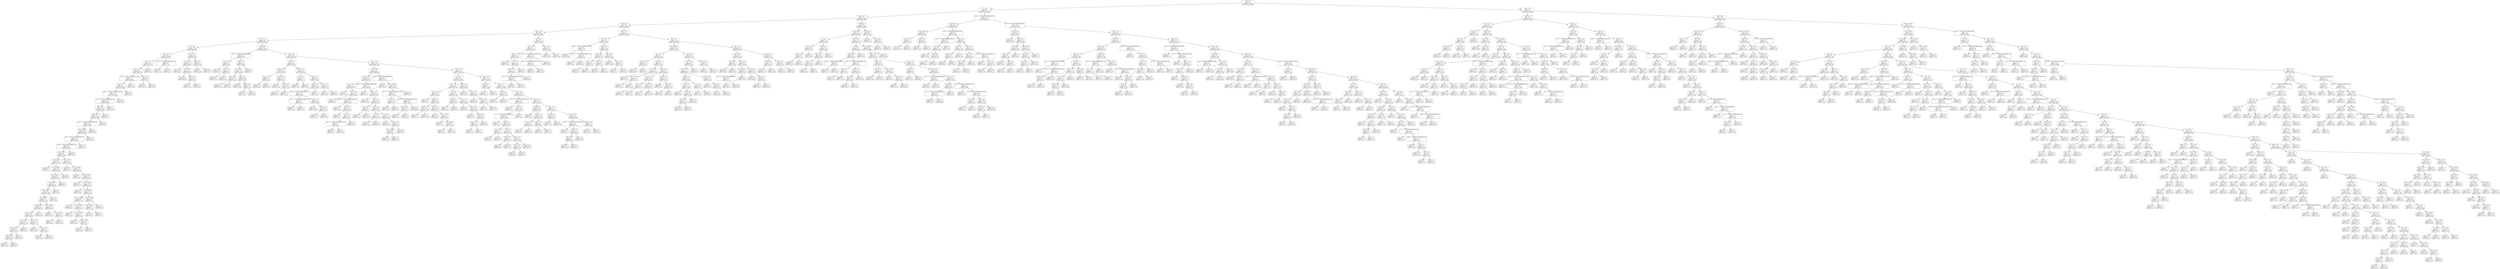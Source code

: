 digraph Tree {
node [shape=box, style="rounded", color="black", fontname=helvetica] ;
edge [fontname=helvetica] ;
0 [label="66 <= 1.1\ngini = 0.5\nsamples = 3348\nvalue = [2604, 2613]"] ;
1 [label="7 <= -0.3\ngini = 0.5\nsamples = 1611\nvalue = [1324, 1148]"] ;
0 -> 1 [labeldistance=2.5, labelangle=45, headlabel="True"] ;
2 [label="266 <= -0.4\ngini = 0.5\nsamples = 1086\nvalue = [833, 824]"] ;
1 -> 2 ;
3 [label="179 <= -0.9\ngini = 0.5\nsamples = 892\nvalue = [739, 633]"] ;
2 -> 3 ;
4 [label="282 <= -1.0\ngini = 0.5\nsamples = 698\nvalue = [614, 465]"] ;
3 -> 4 ;
5 [label="25 <= -5.3\ngini = 0.5\nsamples = 640\nvalue = [542, 442]"] ;
4 -> 5 ;
6 [label="231 <= -5.7\ngini = 0.4\nsamples = 179\nvalue = [191, 98]"] ;
5 -> 6 ;
7 [label="87 <= -4.6\ngini = 0.5\nsamples = 129\nvalue = [119, 84]"] ;
6 -> 7 ;
8 [label="102 <= -5.3\ngini = 0.5\nsamples = 121\nvalue = [118, 71]"] ;
7 -> 8 ;
9 [label="213 <= -6.0\ngini = 0.5\nsamples = 117\nvalue = [109, 71]"] ;
8 -> 9 ;
10 [label="239 <= -1.7014117331926443e+38\ngini = 0.5\nsamples = 111\nvalue = [108, 64]"] ;
9 -> 10 ;
11 [label="99 <= 0.3\ngini = 0.5\nsamples = 107\nvalue = [101, 64]"] ;
10 -> 11 ;
12 [label="284 <= -1.7014117331926443e+38\ngini = 0.5\nsamples = 106\nvalue = [101, 62]"] ;
11 -> 12 ;
13 [label="21 <= -1.7014117331926443e+38\ngini = 0.5\nsamples = 104\nvalue = [101, 60]"] ;
12 -> 13 ;
14 [label="362 <= 0.3\ngini = 0.5\nsamples = 102\nvalue = [97, 60]"] ;
13 -> 14 ;
15 [label="368 <= 0.8\ngini = 0.5\nsamples = 101\nvalue = [97, 59]"] ;
14 -> 15 ;
16 [label="359 <= -1.7014117331926443e+38\ngini = 0.5\nsamples = 100\nvalue = [97, 58]"] ;
15 -> 16 ;
17 [label="rain <= 1700.5\ngini = 0.5\nsamples = 98\nvalue = [95, 58]"] ;
16 -> 17 ;
18 [label="220 <= -1.7014117331926443e+38\ngini = 0.4\nsamples = 86\nvalue = [95, 41]"] ;
17 -> 18 ;
19 [label="380 <= -1.7014117331926443e+38\ngini = 0.4\nsamples = 85\nvalue = [94, 41]"] ;
18 -> 19 ;
20 [label="rain <= 667.0\ngini = 0.4\nsamples = 83\nvalue = [91, 41]"] ;
19 -> 20 ;
21 [label="rain <= 12.5\ngini = 0.4\nsamples = 59\nvalue = [72, 23]"] ;
20 -> 21 ;
22 [label="gini = 0.0\nsamples = 1\nvalue = [0, 2]"] ;
21 -> 22 ;
23 [label="rain <= 536.5\ngini = 0.3\nsamples = 58\nvalue = [72, 21]"] ;
21 -> 23 ;
24 [label="rain <= 501.0\ngini = 0.4\nsamples = 52\nvalue = [63, 21]"] ;
23 -> 24 ;
25 [label="rain <= 347.5\ngini = 0.3\nsamples = 50\nvalue = [63, 18]"] ;
24 -> 25 ;
26 [label="rain <= 305.5\ngini = 0.4\nsamples = 45\nvalue = [56, 18]"] ;
25 -> 26 ;
27 [label="rain <= 184.0\ngini = 0.3\nsamples = 43\nvalue = [56, 16]"] ;
26 -> 27 ;
28 [label="rain <= 179.5\ngini = 0.4\nsamples = 32\nvalue = [38, 14]"] ;
27 -> 28 ;
29 [label="rain <= 46.0\ngini = 0.3\nsamples = 28\nvalue = [38, 8]"] ;
28 -> 29 ;
30 [label="rain <= 33.5\ngini = 0.5\nsamples = 11\nvalue = [11, 6]"] ;
29 -> 30 ;
31 [label="rain <= 25.0\ngini = 0.3\nsamples = 10\nvalue = [11, 2]"] ;
30 -> 31 ;
32 [label="rain <= 20.5\ngini = 0.4\nsamples = 6\nvalue = [5, 2]"] ;
31 -> 32 ;
33 [label="gini = 0.0\nsamples = 4\nvalue = [5, 0]"] ;
32 -> 33 ;
34 [label="gini = 0.0\nsamples = 2\nvalue = [0, 2]"] ;
32 -> 34 ;
35 [label="gini = 0.0\nsamples = 4\nvalue = [6, 0]"] ;
31 -> 35 ;
36 [label="gini = 0.0\nsamples = 1\nvalue = [0, 4]"] ;
30 -> 36 ;
37 [label="rain <= 117.0\ngini = 0.1\nsamples = 17\nvalue = [27, 2]"] ;
29 -> 37 ;
38 [label="gini = 0.0\nsamples = 11\nvalue = [16, 0]"] ;
37 -> 38 ;
39 [label="rain <= 133.5\ngini = 0.3\nsamples = 6\nvalue = [11, 2]"] ;
37 -> 39 ;
40 [label="gini = 0.0\nsamples = 1\nvalue = [0, 2]"] ;
39 -> 40 ;
41 [label="gini = 0.0\nsamples = 5\nvalue = [11, 0]"] ;
39 -> 41 ;
42 [label="gini = 0.0\nsamples = 4\nvalue = [0, 6]"] ;
28 -> 42 ;
43 [label="rain <= 245.0\ngini = 0.2\nsamples = 11\nvalue = [18, 2]"] ;
27 -> 43 ;
44 [label="gini = 0.0\nsamples = 7\nvalue = [11, 0]"] ;
43 -> 44 ;
45 [label="rain <= 251.0\ngini = 0.3\nsamples = 4\nvalue = [7, 2]"] ;
43 -> 45 ;
46 [label="gini = 0.0\nsamples = 1\nvalue = [0, 2]"] ;
45 -> 46 ;
47 [label="gini = 0.0\nsamples = 3\nvalue = [7, 0]"] ;
45 -> 47 ;
48 [label="gini = 0.0\nsamples = 2\nvalue = [0, 2]"] ;
26 -> 48 ;
49 [label="gini = 0.0\nsamples = 5\nvalue = [7, 0]"] ;
25 -> 49 ;
50 [label="gini = 0.0\nsamples = 2\nvalue = [0, 3]"] ;
24 -> 50 ;
51 [label="gini = 0.0\nsamples = 6\nvalue = [9, 0]"] ;
23 -> 51 ;
52 [label="rain <= 702.0\ngini = 0.5\nsamples = 24\nvalue = [19, 18]"] ;
20 -> 52 ;
53 [label="gini = 0.0\nsamples = 2\nvalue = [0, 3]"] ;
52 -> 53 ;
54 [label="rain <= 760.5\ngini = 0.5\nsamples = 22\nvalue = [19, 15]"] ;
52 -> 54 ;
55 [label="gini = 0.0\nsamples = 2\nvalue = [4, 0]"] ;
54 -> 55 ;
56 [label="rain <= 818.5\ngini = 0.5\nsamples = 20\nvalue = [15, 15]"] ;
54 -> 56 ;
57 [label="gini = 0.0\nsamples = 3\nvalue = [0, 4]"] ;
56 -> 57 ;
58 [label="rain <= 1152.5\ngini = 0.5\nsamples = 17\nvalue = [15, 11]"] ;
56 -> 58 ;
59 [label="gini = 0.0\nsamples = 4\nvalue = [6, 0]"] ;
58 -> 59 ;
60 [label="rain <= 1348.5\ngini = 0.5\nsamples = 13\nvalue = [9, 11]"] ;
58 -> 60 ;
61 [label="rain <= 1249.0\ngini = 0.4\nsamples = 9\nvalue = [4, 10]"] ;
60 -> 61 ;
62 [label="gini = 0.0\nsamples = 3\nvalue = [0, 4]"] ;
61 -> 62 ;
63 [label="rain <= 1255.5\ngini = 0.5\nsamples = 6\nvalue = [4, 6]"] ;
61 -> 63 ;
64 [label="gini = 0.0\nsamples = 1\nvalue = [3, 0]"] ;
63 -> 64 ;
65 [label="rain <= 1277.0\ngini = 0.2\nsamples = 5\nvalue = [1, 6]"] ;
63 -> 65 ;
66 [label="gini = 0.0\nsamples = 3\nvalue = [0, 5]"] ;
65 -> 66 ;
67 [label="rain <= 1300.0\ngini = 0.5\nsamples = 2\nvalue = [1, 1]"] ;
65 -> 67 ;
68 [label="gini = 0.0\nsamples = 1\nvalue = [1, 0]"] ;
67 -> 68 ;
69 [label="gini = 0.0\nsamples = 1\nvalue = [0, 1]"] ;
67 -> 69 ;
70 [label="rain <= 1550.0\ngini = 0.3\nsamples = 4\nvalue = [5, 1]"] ;
60 -> 70 ;
71 [label="rain <= 1436.0\ngini = 0.4\nsamples = 2\nvalue = [2, 1]"] ;
70 -> 71 ;
72 [label="gini = 0.0\nsamples = 1\nvalue = [2, 0]"] ;
71 -> 72 ;
73 [label="gini = 0.0\nsamples = 1\nvalue = [0, 1]"] ;
71 -> 73 ;
74 [label="gini = 0.0\nsamples = 2\nvalue = [3, 0]"] ;
70 -> 74 ;
75 [label="gini = 0.0\nsamples = 2\nvalue = [3, 0]"] ;
19 -> 75 ;
76 [label="gini = 0.0\nsamples = 1\nvalue = [1, 0]"] ;
18 -> 76 ;
77 [label="gini = 0.0\nsamples = 12\nvalue = [0, 17]"] ;
17 -> 77 ;
78 [label="gini = 0.0\nsamples = 2\nvalue = [2, 0]"] ;
16 -> 78 ;
79 [label="gini = 0.0\nsamples = 1\nvalue = [0, 1]"] ;
15 -> 79 ;
80 [label="gini = 0.0\nsamples = 1\nvalue = [0, 1]"] ;
14 -> 80 ;
81 [label="gini = 0.0\nsamples = 2\nvalue = [4, 0]"] ;
13 -> 81 ;
82 [label="gini = 0.0\nsamples = 2\nvalue = [0, 2]"] ;
12 -> 82 ;
83 [label="gini = 0.0\nsamples = 1\nvalue = [0, 2]"] ;
11 -> 83 ;
84 [label="gini = 0.0\nsamples = 4\nvalue = [7, 0]"] ;
10 -> 84 ;
85 [label="192 <= -5.2\ngini = 0.2\nsamples = 6\nvalue = [1, 7]"] ;
9 -> 85 ;
86 [label="gini = 0.0\nsamples = 5\nvalue = [0, 7]"] ;
85 -> 86 ;
87 [label="gini = 0.0\nsamples = 1\nvalue = [1, 0]"] ;
85 -> 87 ;
88 [label="gini = 0.0\nsamples = 4\nvalue = [9, 0]"] ;
8 -> 88 ;
89 [label="387 <= -1.7014117331926443e+38\ngini = 0.1\nsamples = 8\nvalue = [1, 13]"] ;
7 -> 89 ;
90 [label="gini = 0.0\nsamples = 1\nvalue = [1, 0]"] ;
89 -> 90 ;
91 [label="gini = 0.0\nsamples = 7\nvalue = [0, 13]"] ;
89 -> 91 ;
92 [label="365 <= -1.7\ngini = 0.3\nsamples = 50\nvalue = [72, 14]"] ;
6 -> 92 ;
93 [label="171 <= -5.7\ngini = 0.1\nsamples = 42\nvalue = [69, 4]"] ;
92 -> 93 ;
94 [label="gini = 0.0\nsamples = 2\nvalue = [0, 2]"] ;
93 -> 94 ;
95 [label="240 <= -1.9\ngini = 0.1\nsamples = 40\nvalue = [69, 2]"] ;
93 -> 95 ;
96 [label="gini = 0.0\nsamples = 38\nvalue = [65, 0]"] ;
95 -> 96 ;
97 [label="366 <= -1.9\ngini = 0.4\nsamples = 2\nvalue = [4, 2]"] ;
95 -> 97 ;
98 [label="gini = 0.0\nsamples = 1\nvalue = [0, 2]"] ;
97 -> 98 ;
99 [label="gini = 0.0\nsamples = 1\nvalue = [4, 0]"] ;
97 -> 99 ;
100 [label="180 <= -1.3\ngini = 0.4\nsamples = 8\nvalue = [3, 10]"] ;
92 -> 100 ;
101 [label="gini = 0.0\nsamples = 5\nvalue = [0, 10]"] ;
100 -> 101 ;
102 [label="gini = 0.0\nsamples = 3\nvalue = [3, 0]"] ;
100 -> 102 ;
103 [label="39 <= -5.6\ngini = 0.5\nsamples = 461\nvalue = [351, 344]"] ;
5 -> 103 ;
104 [label="379 <= -1.7014117331926443e+38\ngini = 0.3\nsamples = 58\nvalue = [15, 71]"] ;
103 -> 104 ;
105 [label="83 <= -2.9\ngini = 0.3\nsamples = 7\nvalue = [9, 2]"] ;
104 -> 105 ;
106 [label="gini = 0.0\nsamples = 4\nvalue = [8, 0]"] ;
105 -> 106 ;
107 [label="273 <= -2.1\ngini = 0.4\nsamples = 3\nvalue = [1, 2]"] ;
105 -> 107 ;
108 [label="gini = 0.0\nsamples = 2\nvalue = [0, 2]"] ;
107 -> 108 ;
109 [label="gini = 0.0\nsamples = 1\nvalue = [1, 0]"] ;
107 -> 109 ;
110 [label="139 <= -0.9\ngini = 0.1\nsamples = 51\nvalue = [6, 69]"] ;
104 -> 110 ;
111 [label="379 <= -4.9\ngini = 0.1\nsamples = 50\nvalue = [4, 69]"] ;
110 -> 111 ;
112 [label="187 <= -3.9\ngini = 0.4\nsamples = 4\nvalue = [3, 6]"] ;
111 -> 112 ;
113 [label="gini = 0.0\nsamples = 3\nvalue = [0, 6]"] ;
112 -> 113 ;
114 [label="gini = 0.0\nsamples = 1\nvalue = [3, 0]"] ;
112 -> 114 ;
115 [label="316 <= -1.4\ngini = 0.0\nsamples = 46\nvalue = [1, 63]"] ;
111 -> 115 ;
116 [label="gini = 0.0\nsamples = 43\nvalue = [0, 60]"] ;
115 -> 116 ;
117 [label="336 <= -1.1\ngini = 0.4\nsamples = 3\nvalue = [1, 3]"] ;
115 -> 117 ;
118 [label="gini = 0.0\nsamples = 1\nvalue = [1, 0]"] ;
117 -> 118 ;
119 [label="gini = 0.0\nsamples = 2\nvalue = [0, 3]"] ;
117 -> 119 ;
120 [label="gini = 0.0\nsamples = 1\nvalue = [2, 0]"] ;
110 -> 120 ;
121 [label="324 <= -4.7\ngini = 0.5\nsamples = 403\nvalue = [336, 273]"] ;
103 -> 121 ;
122 [label="38 <= -4.7\ngini = 0.5\nsamples = 65\nvalue = [37, 63]"] ;
121 -> 122 ;
123 [label="156 <= -5.1\ngini = 0.4\nsamples = 20\nvalue = [23, 10]"] ;
122 -> 123 ;
124 [label="316 <= -5.1\ngini = 0.2\nsamples = 5\nvalue = [1, 6]"] ;
123 -> 124 ;
125 [label="gini = 0.0\nsamples = 4\nvalue = [0, 6]"] ;
124 -> 125 ;
126 [label="gini = 0.0\nsamples = 1\nvalue = [1, 0]"] ;
124 -> 126 ;
127 [label="230 <= -4.9\ngini = 0.3\nsamples = 15\nvalue = [22, 4]"] ;
123 -> 127 ;
128 [label="gini = 0.0\nsamples = 9\nvalue = [17, 0]"] ;
127 -> 128 ;
129 [label="119 <= -4.9\ngini = 0.5\nsamples = 6\nvalue = [5, 4]"] ;
127 -> 129 ;
130 [label="gini = 0.0\nsamples = 2\nvalue = [0, 4]"] ;
129 -> 130 ;
131 [label="gini = 0.0\nsamples = 4\nvalue = [5, 0]"] ;
129 -> 131 ;
132 [label="393 <= -5.4\ngini = 0.3\nsamples = 45\nvalue = [14, 53]"] ;
122 -> 132 ;
133 [label="14 <= -3.1\ngini = 0.3\nsamples = 7\nvalue = [7, 2]"] ;
132 -> 133 ;
134 [label="gini = 0.0\nsamples = 5\nvalue = [7, 0]"] ;
133 -> 134 ;
135 [label="gini = 0.0\nsamples = 2\nvalue = [0, 2]"] ;
133 -> 135 ;
136 [label="290 <= -1.1\ngini = 0.2\nsamples = 38\nvalue = [7, 51]"] ;
132 -> 136 ;
137 [label="284 <= -1.4\ngini = 0.1\nsamples = 34\nvalue = [3, 50]"] ;
136 -> 137 ;
138 [label="356 <= -1.7014117331926443e+38\ngini = 0.1\nsamples = 33\nvalue = [2, 50]"] ;
137 -> 138 ;
139 [label="371 <= -1.7014117331926443e+38\ngini = 0.5\nsamples = 2\nvalue = [1, 1]"] ;
138 -> 139 ;
140 [label="gini = 0.0\nsamples = 1\nvalue = [0, 1]"] ;
139 -> 140 ;
141 [label="gini = 0.0\nsamples = 1\nvalue = [1, 0]"] ;
139 -> 141 ;
142 [label="338 <= -3.6\ngini = 0.0\nsamples = 31\nvalue = [1, 49]"] ;
138 -> 142 ;
143 [label="gini = 0.0\nsamples = 21\nvalue = [0, 38]"] ;
142 -> 143 ;
144 [label="105 <= -2.8\ngini = 0.2\nsamples = 10\nvalue = [1, 11]"] ;
142 -> 144 ;
145 [label="gini = 0.0\nsamples = 1\nvalue = [1, 0]"] ;
144 -> 145 ;
146 [label="gini = 0.0\nsamples = 9\nvalue = [0, 11]"] ;
144 -> 146 ;
147 [label="gini = 0.0\nsamples = 1\nvalue = [1, 0]"] ;
137 -> 147 ;
148 [label="223 <= -1.2\ngini = 0.3\nsamples = 4\nvalue = [4, 1]"] ;
136 -> 148 ;
149 [label="gini = 0.0\nsamples = 1\nvalue = [0, 1]"] ;
148 -> 149 ;
150 [label="gini = 0.0\nsamples = 3\nvalue = [4, 0]"] ;
148 -> 150 ;
151 [label="278 <= -3.0\ngini = 0.5\nsamples = 338\nvalue = [299, 210]"] ;
121 -> 151 ;
152 [label="78 <= -3.8\ngini = 0.4\nsamples = 111\nvalue = [119, 50]"] ;
151 -> 152 ;
153 [label="218 <= -4.4\ngini = 0.5\nsamples = 64\nvalue = [48, 42]"] ;
152 -> 153 ;
154 [label="225 <= -4.8\ngini = 0.4\nsamples = 24\nvalue = [29, 9]"] ;
153 -> 154 ;
155 [label="gini = 0.0\nsamples = 3\nvalue = [0, 4]"] ;
154 -> 155 ;
156 [label="67 <= -4.9\ngini = 0.3\nsamples = 21\nvalue = [29, 5]"] ;
154 -> 156 ;
157 [label="gini = 0.0\nsamples = 1\nvalue = [0, 2]"] ;
156 -> 157 ;
158 [label="396 <= -1.7014117331926443e+38\ngini = 0.2\nsamples = 20\nvalue = [29, 3]"] ;
156 -> 158 ;
159 [label="gini = 0.0\nsamples = 1\nvalue = [0, 1]"] ;
158 -> 159 ;
160 [label="18 <= -5.3\ngini = 0.1\nsamples = 19\nvalue = [29, 2]"] ;
158 -> 160 ;
161 [label="gini = 0.0\nsamples = 1\nvalue = [0, 1]"] ;
160 -> 161 ;
162 [label="372 <= -4.8\ngini = 0.1\nsamples = 18\nvalue = [29, 1]"] ;
160 -> 162 ;
163 [label="299 <= -1.7014117331926443e+38\ngini = 0.4\nsamples = 2\nvalue = [2, 1]"] ;
162 -> 163 ;
164 [label="gini = 0.0\nsamples = 1\nvalue = [0, 1]"] ;
163 -> 164 ;
165 [label="gini = 0.0\nsamples = 1\nvalue = [2, 0]"] ;
163 -> 165 ;
166 [label="gini = 0.0\nsamples = 16\nvalue = [27, 0]"] ;
162 -> 166 ;
167 [label="200 <= -1.7014117331926443e+38\ngini = 0.5\nsamples = 40\nvalue = [19, 33]"] ;
153 -> 167 ;
168 [label="gini = 0.0\nsamples = 4\nvalue = [4, 0]"] ;
167 -> 168 ;
169 [label="145 <= -4.4\ngini = 0.4\nsamples = 36\nvalue = [15, 33]"] ;
167 -> 169 ;
170 [label="gini = 0.0\nsamples = 9\nvalue = [0, 13]"] ;
169 -> 170 ;
171 [label="78 <= -4.3\ngini = 0.5\nsamples = 27\nvalue = [15, 20]"] ;
169 -> 171 ;
172 [label="43 <= -4.5\ngini = 0.2\nsamples = 7\nvalue = [8, 1]"] ;
171 -> 172 ;
173 [label="gini = 0.0\nsamples = 1\nvalue = [0, 1]"] ;
172 -> 173 ;
174 [label="gini = 0.0\nsamples = 6\nvalue = [8, 0]"] ;
172 -> 174 ;
175 [label="110 <= -4.0\ngini = 0.4\nsamples = 20\nvalue = [7, 19]"] ;
171 -> 175 ;
176 [label="2 <= -4.8\ngini = 0.1\nsamples = 10\nvalue = [1, 13]"] ;
175 -> 176 ;
177 [label="gini = 0.0\nsamples = 1\nvalue = [1, 0]"] ;
176 -> 177 ;
178 [label="gini = 0.0\nsamples = 9\nvalue = [0, 13]"] ;
176 -> 178 ;
179 [label="3 <= -3.9\ngini = 0.5\nsamples = 10\nvalue = [6, 6]"] ;
175 -> 179 ;
180 [label="gini = 0.0\nsamples = 3\nvalue = [4, 0]"] ;
179 -> 180 ;
181 [label="140 <= -3.4\ngini = 0.4\nsamples = 7\nvalue = [2, 6]"] ;
179 -> 181 ;
182 [label="rain <= 1569.5\ngini = 0.2\nsamples = 6\nvalue = [1, 6]"] ;
181 -> 182 ;
183 [label="gini = 0.0\nsamples = 5\nvalue = [0, 6]"] ;
182 -> 183 ;
184 [label="gini = 0.0\nsamples = 1\nvalue = [1, 0]"] ;
182 -> 184 ;
185 [label="gini = 0.0\nsamples = 1\nvalue = [1, 0]"] ;
181 -> 185 ;
186 [label="349 <= -1.7014117331926443e+38\ngini = 0.2\nsamples = 47\nvalue = [71, 8]"] ;
152 -> 186 ;
187 [label="gini = 0.0\nsamples = 1\nvalue = [0, 2]"] ;
186 -> 187 ;
188 [label="rain <= 2555.5\ngini = 0.1\nsamples = 46\nvalue = [71, 6]"] ;
186 -> 188 ;
189 [label="86 <= -1.7014117331926443e+38\ngini = 0.1\nsamples = 43\nvalue = [71, 3]"] ;
188 -> 189 ;
190 [label="291 <= -3.5\ngini = 0.4\nsamples = 2\nvalue = [1, 2]"] ;
189 -> 190 ;
191 [label="gini = 0.0\nsamples = 1\nvalue = [1, 0]"] ;
190 -> 191 ;
192 [label="gini = 0.0\nsamples = 1\nvalue = [0, 2]"] ;
190 -> 192 ;
193 [label="232 <= -1.7014117331926443e+38\ngini = 0.0\nsamples = 41\nvalue = [70, 1]"] ;
189 -> 193 ;
194 [label="268 <= -2.9\ngini = 0.4\nsamples = 2\nvalue = [2, 1]"] ;
193 -> 194 ;
195 [label="gini = 0.0\nsamples = 1\nvalue = [0, 1]"] ;
194 -> 195 ;
196 [label="gini = 0.0\nsamples = 1\nvalue = [2, 0]"] ;
194 -> 196 ;
197 [label="gini = 0.0\nsamples = 39\nvalue = [68, 0]"] ;
193 -> 197 ;
198 [label="gini = 0.0\nsamples = 3\nvalue = [0, 3]"] ;
188 -> 198 ;
199 [label="123 <= -1.9\ngini = 0.5\nsamples = 227\nvalue = [180, 160]"] ;
151 -> 199 ;
200 [label="6 <= -2.0\ngini = 0.5\nsamples = 100\nvalue = [56, 100]"] ;
199 -> 200 ;
201 [label="347 <= -2.3\ngini = 0.5\nsamples = 62\nvalue = [47, 45]"] ;
200 -> 201 ;
202 [label="173 <= -3.0\ngini = 0.4\nsamples = 30\nvalue = [14, 34]"] ;
201 -> 202 ;
203 [label="gini = 0.0\nsamples = 5\nvalue = [7, 0]"] ;
202 -> 203 ;
204 [label="326 <= -2.8\ngini = 0.3\nsamples = 25\nvalue = [7, 34]"] ;
202 -> 204 ;
205 [label="310 <= -3.2\ngini = 0.1\nsamples = 15\nvalue = [1, 23]"] ;
204 -> 205 ;
206 [label="gini = 0.0\nsamples = 1\nvalue = [1, 0]"] ;
205 -> 206 ;
207 [label="gini = 0.0\nsamples = 14\nvalue = [0, 23]"] ;
205 -> 207 ;
208 [label="356 <= -2.6\ngini = 0.5\nsamples = 10\nvalue = [6, 11]"] ;
204 -> 208 ;
209 [label="gini = 0.0\nsamples = 4\nvalue = [4, 0]"] ;
208 -> 209 ;
210 [label="157 <= -2.6\ngini = 0.3\nsamples = 6\nvalue = [2, 11]"] ;
208 -> 210 ;
211 [label="gini = 0.0\nsamples = 1\nvalue = [1, 0]"] ;
210 -> 211 ;
212 [label="rain <= 496.5\ngini = 0.2\nsamples = 5\nvalue = [1, 11]"] ;
210 -> 212 ;
213 [label="gini = 0.0\nsamples = 1\nvalue = [1, 0]"] ;
212 -> 213 ;
214 [label="gini = 0.0\nsamples = 4\nvalue = [0, 11]"] ;
212 -> 214 ;
215 [label="39 <= -2.8\ngini = 0.4\nsamples = 32\nvalue = [33, 11]"] ;
201 -> 215 ;
216 [label="304 <= -2.3\ngini = 0.3\nsamples = 4\nvalue = [1, 5]"] ;
215 -> 216 ;
217 [label="gini = 0.0\nsamples = 1\nvalue = [1, 0]"] ;
216 -> 217 ;
218 [label="gini = 0.0\nsamples = 3\nvalue = [0, 5]"] ;
216 -> 218 ;
219 [label="26 <= -3.8\ngini = 0.3\nsamples = 28\nvalue = [32, 6]"] ;
215 -> 219 ;
220 [label="gini = 0.0\nsamples = 2\nvalue = [0, 2]"] ;
219 -> 220 ;
221 [label="60 <= -2.0\ngini = 0.2\nsamples = 26\nvalue = [32, 4]"] ;
219 -> 221 ;
222 [label="gini = 0.0\nsamples = 17\nvalue = [24, 0]"] ;
221 -> 222 ;
223 [label="320 <= -2.0\ngini = 0.4\nsamples = 9\nvalue = [8, 4]"] ;
221 -> 223 ;
224 [label="141 <= -1.9\ngini = 0.3\nsamples = 5\nvalue = [1, 4]"] ;
223 -> 224 ;
225 [label="gini = 0.0\nsamples = 4\nvalue = [0, 4]"] ;
224 -> 225 ;
226 [label="gini = 0.0\nsamples = 1\nvalue = [1, 0]"] ;
224 -> 226 ;
227 [label="gini = 0.0\nsamples = 4\nvalue = [7, 0]"] ;
223 -> 227 ;
228 [label="342 <= -1.6\ngini = 0.2\nsamples = 38\nvalue = [9, 55]"] ;
200 -> 228 ;
229 [label="gini = 0.0\nsamples = 27\nvalue = [0, 47]"] ;
228 -> 229 ;
230 [label="44 <= -1.1\ngini = 0.5\nsamples = 11\nvalue = [9, 8]"] ;
228 -> 230 ;
231 [label="gini = 0.0\nsamples = 4\nvalue = [8, 0]"] ;
230 -> 231 ;
232 [label="380 <= -0.8\ngini = 0.2\nsamples = 7\nvalue = [1, 8]"] ;
230 -> 232 ;
233 [label="gini = 0.0\nsamples = 6\nvalue = [0, 8]"] ;
232 -> 233 ;
234 [label="gini = 0.0\nsamples = 1\nvalue = [1, 0]"] ;
232 -> 234 ;
235 [label="216 <= -1.9\ngini = 0.4\nsamples = 127\nvalue = [124, 60]"] ;
199 -> 235 ;
236 [label="30 <= -1.0\ngini = 0.2\nsamples = 8\nvalue = [1, 10]"] ;
235 -> 236 ;
237 [label="gini = 0.0\nsamples = 7\nvalue = [0, 10]"] ;
236 -> 237 ;
238 [label="gini = 0.0\nsamples = 1\nvalue = [1, 0]"] ;
236 -> 238 ;
239 [label="392 <= -2.2\ngini = 0.4\nsamples = 119\nvalue = [123, 50]"] ;
235 -> 239 ;
240 [label="353 <= -1.7\ngini = 0.4\nsamples = 10\nvalue = [4, 13]"] ;
239 -> 240 ;
241 [label="gini = 0.0\nsamples = 7\nvalue = [0, 13]"] ;
240 -> 241 ;
242 [label="gini = 0.0\nsamples = 3\nvalue = [4, 0]"] ;
240 -> 242 ;
243 [label="94 <= -1.5\ngini = 0.4\nsamples = 109\nvalue = [119, 37]"] ;
239 -> 243 ;
244 [label="176 <= -1.7014117331926443e+38\ngini = 0.2\nsamples = 57\nvalue = [78, 9]"] ;
243 -> 244 ;
245 [label="gini = 0.0\nsamples = 1\nvalue = [0, 2]"] ;
244 -> 245 ;
246 [label="18 <= -1.0\ngini = 0.2\nsamples = 56\nvalue = [78, 7]"] ;
244 -> 246 ;
247 [label="0 <= -1.7014117331926443e+38\ngini = 0.1\nsamples = 53\nvalue = [78, 4]"] ;
246 -> 247 ;
248 [label="gini = 0.0\nsamples = 1\nvalue = [0, 1]"] ;
247 -> 248 ;
249 [label="151 <= -2.1\ngini = 0.1\nsamples = 52\nvalue = [78, 3]"] ;
247 -> 249 ;
250 [label="97 <= -1.6\ngini = 0.5\nsamples = 2\nvalue = [1, 1]"] ;
249 -> 250 ;
251 [label="gini = 0.0\nsamples = 1\nvalue = [0, 1]"] ;
250 -> 251 ;
252 [label="gini = 0.0\nsamples = 1\nvalue = [1, 0]"] ;
250 -> 252 ;
253 [label="14 <= -2.2\ngini = 0.0\nsamples = 50\nvalue = [77, 2]"] ;
249 -> 253 ;
254 [label="339 <= -1.7\ngini = 0.5\nsamples = 2\nvalue = [1, 1]"] ;
253 -> 254 ;
255 [label="gini = 0.0\nsamples = 1\nvalue = [0, 1]"] ;
254 -> 255 ;
256 [label="gini = 0.0\nsamples = 1\nvalue = [1, 0]"] ;
254 -> 256 ;
257 [label="330 <= -1.9\ngini = 0.0\nsamples = 48\nvalue = [76, 1]"] ;
253 -> 257 ;
258 [label="222 <= -1.9\ngini = 0.3\nsamples = 4\nvalue = [4, 1]"] ;
257 -> 258 ;
259 [label="gini = 0.0\nsamples = 3\nvalue = [4, 0]"] ;
258 -> 259 ;
260 [label="gini = 0.0\nsamples = 1\nvalue = [0, 1]"] ;
258 -> 260 ;
261 [label="gini = 0.0\nsamples = 44\nvalue = [72, 0]"] ;
257 -> 261 ;
262 [label="gini = 0.0\nsamples = 3\nvalue = [0, 3]"] ;
246 -> 262 ;
263 [label="129 <= -1.4\ngini = 0.5\nsamples = 52\nvalue = [41, 28]"] ;
243 -> 263 ;
264 [label="64 <= -1.6\ngini = 0.3\nsamples = 18\nvalue = [5, 18]"] ;
263 -> 264 ;
265 [label="gini = 0.0\nsamples = 2\nvalue = [2, 0]"] ;
264 -> 265 ;
266 [label="222 <= -1.5\ngini = 0.2\nsamples = 16\nvalue = [3, 18]"] ;
264 -> 266 ;
267 [label="175 <= -1.7\ngini = 0.1\nsamples = 13\nvalue = [1, 17]"] ;
266 -> 267 ;
268 [label="gini = 0.0\nsamples = 1\nvalue = [1, 0]"] ;
267 -> 268 ;
269 [label="gini = 0.0\nsamples = 12\nvalue = [0, 17]"] ;
267 -> 269 ;
270 [label="326 <= -1.3\ngini = 0.4\nsamples = 3\nvalue = [2, 1]"] ;
266 -> 270 ;
271 [label="gini = 0.0\nsamples = 2\nvalue = [2, 0]"] ;
270 -> 271 ;
272 [label="gini = 0.0\nsamples = 1\nvalue = [0, 1]"] ;
270 -> 272 ;
273 [label="274 <= -1.4\ngini = 0.3\nsamples = 34\nvalue = [36, 10]"] ;
263 -> 273 ;
274 [label="209 <= -1.2\ngini = 0.4\nsamples = 6\nvalue = [2, 4]"] ;
273 -> 274 ;
275 [label="gini = 0.0\nsamples = 4\nvalue = [0, 4]"] ;
274 -> 275 ;
276 [label="gini = 0.0\nsamples = 2\nvalue = [2, 0]"] ;
274 -> 276 ;
277 [label="262 <= -1.0\ngini = 0.3\nsamples = 28\nvalue = [34, 6]"] ;
273 -> 277 ;
278 [label="318 <= -1.7014117331926443e+38\ngini = 0.2\nsamples = 25\nvalue = [33, 3]"] ;
277 -> 278 ;
279 [label="gini = 0.0\nsamples = 1\nvalue = [0, 1]"] ;
278 -> 279 ;
280 [label="33 <= -1.6\ngini = 0.1\nsamples = 24\nvalue = [33, 2]"] ;
278 -> 280 ;
281 [label="292 <= -1.4\ngini = 0.5\nsamples = 4\nvalue = [2, 2]"] ;
280 -> 281 ;
282 [label="gini = 0.0\nsamples = 2\nvalue = [2, 0]"] ;
281 -> 282 ;
283 [label="gini = 0.0\nsamples = 2\nvalue = [0, 2]"] ;
281 -> 283 ;
284 [label="gini = 0.0\nsamples = 20\nvalue = [31, 0]"] ;
280 -> 284 ;
285 [label="334 <= -0.8\ngini = 0.4\nsamples = 3\nvalue = [1, 3]"] ;
277 -> 285 ;
286 [label="gini = 0.0\nsamples = 2\nvalue = [0, 3]"] ;
285 -> 286 ;
287 [label="gini = 0.0\nsamples = 1\nvalue = [1, 0]"] ;
285 -> 287 ;
288 [label="43 <= -0.6\ngini = 0.4\nsamples = 58\nvalue = [72, 23]"] ;
4 -> 288 ;
289 [label="203 <= -1.2\ngini = 0.2\nsamples = 47\nvalue = [68, 10]"] ;
288 -> 289 ;
290 [label="263 <= -1.4\ngini = 0.5\nsamples = 18\nvalue = [16, 9]"] ;
289 -> 290 ;
291 [label="gini = 0.0\nsamples = 6\nvalue = [10, 0]"] ;
290 -> 291 ;
292 [label="47 <= -1.1\ngini = 0.5\nsamples = 12\nvalue = [6, 9]"] ;
290 -> 292 ;
293 [label="226 <= -2.1\ngini = 0.2\nsamples = 9\nvalue = [1, 9]"] ;
292 -> 293 ;
294 [label="41 <= -1.7014117331926443e+38\ngini = 0.5\nsamples = 2\nvalue = [1, 1]"] ;
293 -> 294 ;
295 [label="gini = 0.0\nsamples = 1\nvalue = [0, 1]"] ;
294 -> 295 ;
296 [label="gini = 0.0\nsamples = 1\nvalue = [1, 0]"] ;
294 -> 296 ;
297 [label="gini = 0.0\nsamples = 7\nvalue = [0, 8]"] ;
293 -> 297 ;
298 [label="gini = 0.0\nsamples = 3\nvalue = [5, 0]"] ;
292 -> 298 ;
299 [label="373 <= -1.7014117331926443e+38\ngini = 0.0\nsamples = 29\nvalue = [52, 1]"] ;
289 -> 299 ;
300 [label="219 <= -1.7014117331926443e+38\ngini = 0.4\nsamples = 3\nvalue = [3, 1]"] ;
299 -> 300 ;
301 [label="gini = 0.0\nsamples = 1\nvalue = [0, 1]"] ;
300 -> 301 ;
302 [label="gini = 0.0\nsamples = 2\nvalue = [3, 0]"] ;
300 -> 302 ;
303 [label="gini = 0.0\nsamples = 26\nvalue = [49, 0]"] ;
299 -> 303 ;
304 [label="195 <= -0.5\ngini = 0.4\nsamples = 11\nvalue = [4, 13]"] ;
288 -> 304 ;
305 [label="gini = 0.0\nsamples = 8\nvalue = [0, 13]"] ;
304 -> 305 ;
306 [label="gini = 0.0\nsamples = 3\nvalue = [4, 0]"] ;
304 -> 306 ;
307 [label="388 <= -1.4\ngini = 0.5\nsamples = 194\nvalue = [125, 168]"] ;
3 -> 307 ;
308 [label="178 <= -0.7\ngini = 0.3\nsamples = 45\nvalue = [16, 59]"] ;
307 -> 308 ;
309 [label="288 <= -1.7014117331926443e+38\ngini = 0.5\nsamples = 12\nvalue = [8, 9]"] ;
308 -> 309 ;
310 [label="gini = 0.0\nsamples = 7\nvalue = [0, 8]"] ;
309 -> 310 ;
311 [label="342 <= -1.7014117331926443e+38\ngini = 0.2\nsamples = 5\nvalue = [8, 1]"] ;
309 -> 311 ;
312 [label="gini = 0.0\nsamples = 1\nvalue = [0, 1]"] ;
311 -> 312 ;
313 [label="gini = 0.0\nsamples = 4\nvalue = [8, 0]"] ;
311 -> 313 ;
314 [label="364 <= -4.3\ngini = 0.2\nsamples = 33\nvalue = [8, 50]"] ;
308 -> 314 ;
315 [label="98 <= -0.8\ngini = 0.5\nsamples = 10\nvalue = [6, 11]"] ;
314 -> 315 ;
316 [label="129 <= -0.4\ngini = 0.4\nsamples = 5\nvalue = [5, 2]"] ;
315 -> 316 ;
317 [label="gini = 0.0\nsamples = 4\nvalue = [5, 0]"] ;
316 -> 317 ;
318 [label="gini = 0.0\nsamples = 1\nvalue = [0, 2]"] ;
316 -> 318 ;
319 [label="293 <= 2.5\ngini = 0.2\nsamples = 5\nvalue = [1, 9]"] ;
315 -> 319 ;
320 [label="gini = 0.0\nsamples = 4\nvalue = [0, 9]"] ;
319 -> 320 ;
321 [label="gini = 0.0\nsamples = 1\nvalue = [1, 0]"] ;
319 -> 321 ;
322 [label="207 <= 0.6\ngini = 0.1\nsamples = 23\nvalue = [2, 39]"] ;
314 -> 322 ;
323 [label="gini = 0.0\nsamples = 21\nvalue = [0, 38]"] ;
322 -> 323 ;
324 [label="96 <= -2.0\ngini = 0.4\nsamples = 2\nvalue = [2, 1]"] ;
322 -> 324 ;
325 [label="gini = 0.0\nsamples = 1\nvalue = [0, 1]"] ;
324 -> 325 ;
326 [label="gini = 0.0\nsamples = 1\nvalue = [2, 0]"] ;
324 -> 326 ;
327 [label="380 <= -0.5\ngini = 0.5\nsamples = 149\nvalue = [109, 109]"] ;
307 -> 327 ;
328 [label="rain <= 633.0\ngini = 0.5\nsamples = 103\nvalue = [63, 91]"] ;
327 -> 328 ;
329 [label="38 <= -1.0\ngini = 0.5\nsamples = 52\nvalue = [46, 32]"] ;
328 -> 329 ;
330 [label="316 <= 1.5\ngini = 0.1\nsamples = 11\nvalue = [16, 1]"] ;
329 -> 330 ;
331 [label="gini = 0.0\nsamples = 10\nvalue = [16, 0]"] ;
330 -> 331 ;
332 [label="gini = 0.0\nsamples = 1\nvalue = [0, 1]"] ;
330 -> 332 ;
333 [label="136 <= -0.9\ngini = 0.5\nsamples = 41\nvalue = [30, 31]"] ;
329 -> 333 ;
334 [label="137 <= -1.3\ngini = 0.3\nsamples = 10\nvalue = [4, 17]"] ;
333 -> 334 ;
335 [label="gini = 0.0\nsamples = 2\nvalue = [3, 0]"] ;
334 -> 335 ;
336 [label="254 <= -0.4\ngini = 0.1\nsamples = 8\nvalue = [1, 17]"] ;
334 -> 336 ;
337 [label="gini = 0.0\nsamples = 7\nvalue = [0, 17]"] ;
336 -> 337 ;
338 [label="gini = 0.0\nsamples = 1\nvalue = [1, 0]"] ;
336 -> 338 ;
339 [label="183 <= -0.7\ngini = 0.5\nsamples = 31\nvalue = [26, 14]"] ;
333 -> 339 ;
340 [label="13 <= -0.9\ngini = 0.2\nsamples = 19\nvalue = [23, 3]"] ;
339 -> 340 ;
341 [label="87 <= -0.7\ngini = 0.4\nsamples = 3\nvalue = [1, 2]"] ;
340 -> 341 ;
342 [label="gini = 0.0\nsamples = 2\nvalue = [0, 2]"] ;
341 -> 342 ;
343 [label="gini = 0.0\nsamples = 1\nvalue = [1, 0]"] ;
341 -> 343 ;
344 [label="139 <= -0.9\ngini = 0.1\nsamples = 16\nvalue = [22, 1]"] ;
340 -> 344 ;
345 [label="gini = 0.0\nsamples = 1\nvalue = [0, 1]"] ;
344 -> 345 ;
346 [label="gini = 0.0\nsamples = 15\nvalue = [22, 0]"] ;
344 -> 346 ;
347 [label="181 <= -0.7\ngini = 0.3\nsamples = 12\nvalue = [3, 11]"] ;
339 -> 347 ;
348 [label="gini = 0.0\nsamples = 1\nvalue = [1, 0]"] ;
347 -> 348 ;
349 [label="167 <= -0.4\ngini = 0.3\nsamples = 11\nvalue = [2, 11]"] ;
347 -> 349 ;
350 [label="gini = 0.0\nsamples = 9\nvalue = [0, 11]"] ;
349 -> 350 ;
351 [label="gini = 0.0\nsamples = 2\nvalue = [2, 0]"] ;
349 -> 351 ;
352 [label="47 <= -0.5\ngini = 0.3\nsamples = 51\nvalue = [17, 59]"] ;
328 -> 352 ;
353 [label="166 <= -0.3\ngini = 0.3\nsamples = 44\nvalue = [12, 57]"] ;
352 -> 353 ;
354 [label="346 <= -0.6\ngini = 0.2\nsamples = 42\nvalue = [9, 57]"] ;
353 -> 354 ;
355 [label="140 <= -0.5\ngini = 0.1\nsamples = 35\nvalue = [3, 51]"] ;
354 -> 355 ;
356 [label="333 <= -1.2\ngini = 0.1\nsamples = 32\nvalue = [2, 49]"] ;
355 -> 356 ;
357 [label="gini = 0.0\nsamples = 1\nvalue = [1, 0]"] ;
356 -> 357 ;
358 [label="79 <= -0.9\ngini = 0.0\nsamples = 31\nvalue = [1, 49]"] ;
356 -> 358 ;
359 [label="75 <= -0.9\ngini = 0.4\nsamples = 4\nvalue = [1, 3]"] ;
358 -> 359 ;
360 [label="gini = 0.0\nsamples = 3\nvalue = [0, 3]"] ;
359 -> 360 ;
361 [label="gini = 0.0\nsamples = 1\nvalue = [1, 0]"] ;
359 -> 361 ;
362 [label="gini = 0.0\nsamples = 27\nvalue = [0, 46]"] ;
358 -> 362 ;
363 [label="0 <= -0.1\ngini = 0.4\nsamples = 3\nvalue = [1, 2]"] ;
355 -> 363 ;
364 [label="gini = 0.0\nsamples = 1\nvalue = [1, 0]"] ;
363 -> 364 ;
365 [label="gini = 0.0\nsamples = 2\nvalue = [0, 2]"] ;
363 -> 365 ;
366 [label="196 <= -0.6\ngini = 0.5\nsamples = 7\nvalue = [6, 6]"] ;
354 -> 366 ;
367 [label="gini = 0.0\nsamples = 3\nvalue = [4, 0]"] ;
366 -> 367 ;
368 [label="292 <= 4.5\ngini = 0.4\nsamples = 4\nvalue = [2, 6]"] ;
366 -> 368 ;
369 [label="gini = 0.0\nsamples = 3\nvalue = [0, 6]"] ;
368 -> 369 ;
370 [label="gini = 0.0\nsamples = 1\nvalue = [2, 0]"] ;
368 -> 370 ;
371 [label="gini = 0.0\nsamples = 2\nvalue = [3, 0]"] ;
353 -> 371 ;
372 [label="263 <= -0.5\ngini = 0.4\nsamples = 7\nvalue = [5, 2]"] ;
352 -> 372 ;
373 [label="gini = 0.0\nsamples = 5\nvalue = [5, 0]"] ;
372 -> 373 ;
374 [label="gini = 0.0\nsamples = 2\nvalue = [0, 2]"] ;
372 -> 374 ;
375 [label="43 <= -0.6\ngini = 0.4\nsamples = 46\nvalue = [46, 18]"] ;
327 -> 375 ;
376 [label="348 <= -0.5\ngini = 0.5\nsamples = 24\nvalue = [15, 14]"] ;
375 -> 376 ;
377 [label="70 <= -0.6\ngini = 0.3\nsamples = 8\nvalue = [2, 8]"] ;
376 -> 377 ;
378 [label="gini = 0.0\nsamples = 6\nvalue = [0, 8]"] ;
377 -> 378 ;
379 [label="gini = 0.0\nsamples = 2\nvalue = [2, 0]"] ;
377 -> 379 ;
380 [label="137 <= -0.6\ngini = 0.4\nsamples = 16\nvalue = [13, 6]"] ;
376 -> 380 ;
381 [label="175 <= -0.9\ngini = 0.4\nsamples = 6\nvalue = [2, 5]"] ;
380 -> 381 ;
382 [label="153 <= -1.7014117331926443e+38\ngini = 0.4\nsamples = 3\nvalue = [2, 1]"] ;
381 -> 382 ;
383 [label="gini = 0.0\nsamples = 1\nvalue = [0, 1]"] ;
382 -> 383 ;
384 [label="gini = 0.0\nsamples = 2\nvalue = [2, 0]"] ;
382 -> 384 ;
385 [label="gini = 0.0\nsamples = 3\nvalue = [0, 4]"] ;
381 -> 385 ;
386 [label="24 <= -0.6\ngini = 0.2\nsamples = 10\nvalue = [11, 1]"] ;
380 -> 386 ;
387 [label="gini = 0.0\nsamples = 8\nvalue = [10, 0]"] ;
386 -> 387 ;
388 [label="296 <= -0.5\ngini = 0.5\nsamples = 2\nvalue = [1, 1]"] ;
386 -> 388 ;
389 [label="gini = 0.0\nsamples = 1\nvalue = [1, 0]"] ;
388 -> 389 ;
390 [label="gini = 0.0\nsamples = 1\nvalue = [0, 1]"] ;
388 -> 390 ;
391 [label="32 <= -0.2\ngini = 0.2\nsamples = 22\nvalue = [31, 4]"] ;
375 -> 391 ;
392 [label="262 <= -0.7\ngini = 0.1\nsamples = 16\nvalue = [28, 1]"] ;
391 -> 392 ;
393 [label="gini = 0.0\nsamples = 1\nvalue = [0, 1]"] ;
392 -> 393 ;
394 [label="gini = 0.0\nsamples = 15\nvalue = [28, 0]"] ;
392 -> 394 ;
395 [label="192 <= 0.5\ngini = 0.5\nsamples = 6\nvalue = [3, 3]"] ;
391 -> 395 ;
396 [label="gini = 0.0\nsamples = 3\nvalue = [0, 3]"] ;
395 -> 396 ;
397 [label="gini = 0.0\nsamples = 3\nvalue = [3, 0]"] ;
395 -> 397 ;
398 [label="138 <= 2.9\ngini = 0.4\nsamples = 194\nvalue = [94, 191]"] ;
2 -> 398 ;
399 [label="104 <= -0.8\ngini = 0.4\nsamples = 184\nvalue = [81, 187]"] ;
398 -> 399 ;
400 [label="1 <= -1.8\ngini = 0.2\nsamples = 53\nvalue = [12, 70]"] ;
399 -> 400 ;
401 [label="175 <= -1.2\ngini = 0.5\nsamples = 12\nvalue = [8, 7]"] ;
400 -> 401 ;
402 [label="120 <= -0.1\ngini = 0.3\nsamples = 7\nvalue = [2, 7]"] ;
401 -> 402 ;
403 [label="gini = 0.0\nsamples = 5\nvalue = [0, 7]"] ;
402 -> 403 ;
404 [label="gini = 0.0\nsamples = 2\nvalue = [2, 0]"] ;
402 -> 404 ;
405 [label="gini = 0.0\nsamples = 5\nvalue = [6, 0]"] ;
401 -> 405 ;
406 [label="108 <= 1.1\ngini = 0.1\nsamples = 41\nvalue = [4, 63]"] ;
400 -> 406 ;
407 [label="362 <= 1.5\ngini = 0.1\nsamples = 39\nvalue = [2, 63]"] ;
406 -> 407 ;
408 [label="333 <= 3.3\ngini = 0.0\nsamples = 38\nvalue = [1, 63]"] ;
407 -> 408 ;
409 [label="gini = 0.0\nsamples = 37\nvalue = [0, 63]"] ;
408 -> 409 ;
410 [label="gini = 0.0\nsamples = 1\nvalue = [1, 0]"] ;
408 -> 410 ;
411 [label="gini = 0.0\nsamples = 1\nvalue = [1, 0]"] ;
407 -> 411 ;
412 [label="gini = 0.0\nsamples = 2\nvalue = [2, 0]"] ;
406 -> 412 ;
413 [label="340 <= -0.6\ngini = 0.5\nsamples = 131\nvalue = [69, 117]"] ;
399 -> 413 ;
414 [label="1 <= 1.2\ngini = 0.4\nsamples = 27\nvalue = [26, 11]"] ;
413 -> 414 ;
415 [label="166 <= -0.8\ngini = 0.3\nsamples = 25\nvalue = [26, 7]"] ;
414 -> 415 ;
416 [label="149 <= -1.7014117331926443e+38\ngini = 0.4\nsamples = 4\nvalue = [1, 3]"] ;
415 -> 416 ;
417 [label="gini = 0.0\nsamples = 3\nvalue = [0, 3]"] ;
416 -> 417 ;
418 [label="gini = 0.0\nsamples = 1\nvalue = [1, 0]"] ;
416 -> 418 ;
419 [label="227 <= -1.7014117331926443e+38\ngini = 0.2\nsamples = 21\nvalue = [25, 4]"] ;
415 -> 419 ;
420 [label="20 <= 0.7\ngini = 0.4\nsamples = 3\nvalue = [1, 2]"] ;
419 -> 420 ;
421 [label="gini = 0.0\nsamples = 2\nvalue = [0, 2]"] ;
420 -> 421 ;
422 [label="gini = 0.0\nsamples = 1\nvalue = [1, 0]"] ;
420 -> 422 ;
423 [label="152 <= -1.3\ngini = 0.1\nsamples = 18\nvalue = [24, 2]"] ;
419 -> 423 ;
424 [label="87 <= 0.2\ngini = 0.4\nsamples = 4\nvalue = [4, 2]"] ;
423 -> 424 ;
425 [label="gini = 0.0\nsamples = 2\nvalue = [0, 2]"] ;
424 -> 425 ;
426 [label="gini = 0.0\nsamples = 2\nvalue = [4, 0]"] ;
424 -> 426 ;
427 [label="gini = 0.0\nsamples = 14\nvalue = [20, 0]"] ;
423 -> 427 ;
428 [label="gini = 0.0\nsamples = 2\nvalue = [0, 4]"] ;
414 -> 428 ;
429 [label="rain <= 2244.0\ngini = 0.4\nsamples = 104\nvalue = [43, 106]"] ;
413 -> 429 ;
430 [label="148 <= -0.4\ngini = 0.5\nsamples = 83\nvalue = [43, 74]"] ;
429 -> 430 ;
431 [label="380 <= -0.5\ngini = 0.5\nsamples = 23\nvalue = [20, 12]"] ;
430 -> 431 ;
432 [label="251 <= -0.3\ngini = 0.3\nsamples = 8\nvalue = [2, 10]"] ;
431 -> 432 ;
433 [label="gini = 0.0\nsamples = 6\nvalue = [0, 10]"] ;
432 -> 433 ;
434 [label="gini = 0.0\nsamples = 2\nvalue = [2, 0]"] ;
432 -> 434 ;
435 [label="141 <= -0.6\ngini = 0.2\nsamples = 15\nvalue = [18, 2]"] ;
431 -> 435 ;
436 [label="gini = 0.0\nsamples = 1\nvalue = [0, 1]"] ;
435 -> 436 ;
437 [label="184 <= -0.6\ngini = 0.1\nsamples = 14\nvalue = [18, 1]"] ;
435 -> 437 ;
438 [label="gini = 0.0\nsamples = 1\nvalue = [0, 1]"] ;
437 -> 438 ;
439 [label="gini = 0.0\nsamples = 13\nvalue = [18, 0]"] ;
437 -> 439 ;
440 [label="165 <= -0.5\ngini = 0.4\nsamples = 60\nvalue = [23, 62]"] ;
430 -> 440 ;
441 [label="125 <= 0.2\ngini = 0.2\nsamples = 6\nvalue = [7, 1]"] ;
440 -> 441 ;
442 [label="gini = 0.0\nsamples = 5\nvalue = [7, 0]"] ;
441 -> 442 ;
443 [label="gini = 0.0\nsamples = 1\nvalue = [0, 1]"] ;
441 -> 443 ;
444 [label="307 <= -0.6\ngini = 0.3\nsamples = 54\nvalue = [16, 61]"] ;
440 -> 444 ;
445 [label="213 <= -1.7014117331926443e+38\ngini = 0.3\nsamples = 3\nvalue = [4, 1]"] ;
444 -> 445 ;
446 [label="gini = 0.0\nsamples = 1\nvalue = [0, 1]"] ;
445 -> 446 ;
447 [label="gini = 0.0\nsamples = 2\nvalue = [4, 0]"] ;
445 -> 447 ;
448 [label="95 <= -0.6\ngini = 0.3\nsamples = 51\nvalue = [12, 60]"] ;
444 -> 448 ;
449 [label="238 <= 1.8\ngini = 0.5\nsamples = 15\nvalue = [8, 11]"] ;
448 -> 449 ;
450 [label="112 <= -1.7014117331926443e+38\ngini = 0.4\nsamples = 10\nvalue = [8, 3]"] ;
449 -> 450 ;
451 [label="gini = 0.0\nsamples = 3\nvalue = [0, 3]"] ;
450 -> 451 ;
452 [label="gini = 0.0\nsamples = 7\nvalue = [8, 0]"] ;
450 -> 452 ;
453 [label="gini = 0.0\nsamples = 5\nvalue = [0, 8]"] ;
449 -> 453 ;
454 [label="225 <= -1.7014117331926443e+38\ngini = 0.1\nsamples = 36\nvalue = [4, 49]"] ;
448 -> 454 ;
455 [label="gini = 0.0\nsamples = 1\nvalue = [1, 0]"] ;
454 -> 455 ;
456 [label="70 <= -1.7014117331926443e+38\ngini = 0.1\nsamples = 35\nvalue = [3, 49]"] ;
454 -> 456 ;
457 [label="387 <= 1.0\ngini = 0.5\nsamples = 3\nvalue = [2, 2]"] ;
456 -> 457 ;
458 [label="gini = 0.0\nsamples = 2\nvalue = [2, 0]"] ;
457 -> 458 ;
459 [label="gini = 0.0\nsamples = 1\nvalue = [0, 2]"] ;
457 -> 459 ;
460 [label="129 <= -0.3\ngini = 0.0\nsamples = 32\nvalue = [1, 47]"] ;
456 -> 460 ;
461 [label="108 <= -0.3\ngini = 0.2\nsamples = 7\nvalue = [1, 9]"] ;
460 -> 461 ;
462 [label="gini = 0.0\nsamples = 6\nvalue = [0, 9]"] ;
461 -> 462 ;
463 [label="gini = 0.0\nsamples = 1\nvalue = [1, 0]"] ;
461 -> 463 ;
464 [label="gini = 0.0\nsamples = 25\nvalue = [0, 38]"] ;
460 -> 464 ;
465 [label="gini = 0.0\nsamples = 21\nvalue = [0, 32]"] ;
429 -> 465 ;
466 [label="149 <= 8.7\ngini = 0.4\nsamples = 10\nvalue = [13, 4]"] ;
398 -> 466 ;
467 [label="gini = 0.0\nsamples = 6\nvalue = [11, 0]"] ;
466 -> 467 ;
468 [label="135 <= 10.3\ngini = 0.4\nsamples = 4\nvalue = [2, 4]"] ;
466 -> 468 ;
469 [label="gini = 0.0\nsamples = 2\nvalue = [0, 4]"] ;
468 -> 469 ;
470 [label="gini = 0.0\nsamples = 2\nvalue = [2, 0]"] ;
468 -> 470 ;
471 [label="364 <= -1.7014117331926443e+38\ngini = 0.5\nsamples = 525\nvalue = [491, 324]"] ;
1 -> 471 ;
472 [label="56 <= -0.6\ngini = 0.5\nsamples = 69\nvalue = [47, 67]"] ;
471 -> 472 ;
473 [label="226 <= 0.2\ngini = 0.5\nsamples = 18\nvalue = [20, 12]"] ;
472 -> 473 ;
474 [label="161 <= 0.6\ngini = 0.1\nsamples = 9\nvalue = [15, 1]"] ;
473 -> 474 ;
475 [label="gini = 0.0\nsamples = 8\nvalue = [15, 0]"] ;
474 -> 475 ;
476 [label="gini = 0.0\nsamples = 1\nvalue = [0, 1]"] ;
474 -> 476 ;
477 [label="306 <= 1.0\ngini = 0.4\nsamples = 9\nvalue = [5, 11]"] ;
473 -> 477 ;
478 [label="gini = 0.0\nsamples = 7\nvalue = [0, 11]"] ;
477 -> 478 ;
479 [label="gini = 0.0\nsamples = 2\nvalue = [5, 0]"] ;
477 -> 479 ;
480 [label="122 <= -1.7014117331926443e+38\ngini = 0.4\nsamples = 51\nvalue = [27, 55]"] ;
472 -> 480 ;
481 [label="141 <= -1.7014117331926443e+38\ngini = 0.3\nsamples = 18\nvalue = [5, 29]"] ;
480 -> 481 ;
482 [label="47 <= 0.5\ngini = 0.2\nsamples = 16\nvalue = [3, 29]"] ;
481 -> 482 ;
483 [label="gini = 0.0\nsamples = 10\nvalue = [0, 23]"] ;
482 -> 483 ;
484 [label="305 <= 1.0\ngini = 0.4\nsamples = 6\nvalue = [3, 6]"] ;
482 -> 484 ;
485 [label="gini = 0.0\nsamples = 3\nvalue = [3, 0]"] ;
484 -> 485 ;
486 [label="gini = 0.0\nsamples = 3\nvalue = [0, 6]"] ;
484 -> 486 ;
487 [label="gini = 0.0\nsamples = 2\nvalue = [2, 0]"] ;
481 -> 487 ;
488 [label="394 <= -1.0\ngini = 0.5\nsamples = 33\nvalue = [22, 26]"] ;
480 -> 488 ;
489 [label="193 <= 0.7\ngini = 0.3\nsamples = 14\nvalue = [4, 18]"] ;
488 -> 489 ;
490 [label="292 <= -0.9\ngini = 0.5\nsamples = 7\nvalue = [4, 5]"] ;
489 -> 490 ;
491 [label="gini = 0.0\nsamples = 4\nvalue = [0, 5]"] ;
490 -> 491 ;
492 [label="gini = 0.0\nsamples = 3\nvalue = [4, 0]"] ;
490 -> 492 ;
493 [label="gini = 0.0\nsamples = 7\nvalue = [0, 13]"] ;
489 -> 493 ;
494 [label="109 <= 0.6\ngini = 0.4\nsamples = 19\nvalue = [18, 8]"] ;
488 -> 494 ;
495 [label="119 <= -0.1\ngini = 0.1\nsamples = 11\nvalue = [15, 1]"] ;
494 -> 495 ;
496 [label="330 <= -0.2\ngini = 0.4\nsamples = 3\nvalue = [2, 1]"] ;
495 -> 496 ;
497 [label="gini = 0.0\nsamples = 2\nvalue = [2, 0]"] ;
496 -> 497 ;
498 [label="gini = 0.0\nsamples = 1\nvalue = [0, 1]"] ;
496 -> 498 ;
499 [label="gini = 0.0\nsamples = 8\nvalue = [13, 0]"] ;
495 -> 499 ;
500 [label="350 <= -1.7014117331926443e+38\ngini = 0.4\nsamples = 8\nvalue = [3, 7]"] ;
494 -> 500 ;
501 [label="gini = 0.0\nsamples = 2\nvalue = [2, 0]"] ;
500 -> 501 ;
502 [label="21 <= 0.5\ngini = 0.2\nsamples = 6\nvalue = [1, 7]"] ;
500 -> 502 ;
503 [label="gini = 0.0\nsamples = 1\nvalue = [1, 0]"] ;
502 -> 503 ;
504 [label="gini = 0.0\nsamples = 5\nvalue = [0, 7]"] ;
502 -> 504 ;
505 [label="18 <= -1.7014117331926443e+38\ngini = 0.5\nsamples = 456\nvalue = [444, 257]"] ;
471 -> 505 ;
506 [label="339 <= -0.2\ngini = 0.5\nsamples = 50\nvalue = [30, 44]"] ;
505 -> 506 ;
507 [label="gini = 0.0\nsamples = 8\nvalue = [12, 0]"] ;
506 -> 507 ;
508 [label="236 <= 0.4\ngini = 0.4\nsamples = 42\nvalue = [18, 44]"] ;
506 -> 508 ;
509 [label="58 <= 0.4\ngini = 0.5\nsamples = 19\nvalue = [15, 13]"] ;
508 -> 509 ;
510 [label="16 <= -1.0\ngini = 0.5\nsamples = 15\nvalue = [7, 13]"] ;
509 -> 510 ;
511 [label="gini = 0.0\nsamples = 8\nvalue = [0, 11]"] ;
510 -> 511 ;
512 [label="352 <= 0.2\ngini = 0.3\nsamples = 7\nvalue = [7, 2]"] ;
510 -> 512 ;
513 [label="gini = 0.0\nsamples = 5\nvalue = [7, 0]"] ;
512 -> 513 ;
514 [label="gini = 0.0\nsamples = 2\nvalue = [0, 2]"] ;
512 -> 514 ;
515 [label="gini = 0.0\nsamples = 4\nvalue = [8, 0]"] ;
509 -> 515 ;
516 [label="326 <= 65.9\ngini = 0.2\nsamples = 23\nvalue = [3, 31]"] ;
508 -> 516 ;
517 [label="222 <= 0.6\ngini = 0.1\nsamples = 22\nvalue = [2, 31]"] ;
516 -> 517 ;
518 [label="69 <= 0.6\ngini = 0.3\nsamples = 6\nvalue = [2, 7]"] ;
517 -> 518 ;
519 [label="gini = 0.0\nsamples = 4\nvalue = [0, 7]"] ;
518 -> 519 ;
520 [label="gini = 0.0\nsamples = 2\nvalue = [2, 0]"] ;
518 -> 520 ;
521 [label="gini = 0.0\nsamples = 16\nvalue = [0, 24]"] ;
517 -> 521 ;
522 [label="gini = 0.0\nsamples = 1\nvalue = [1, 0]"] ;
516 -> 522 ;
523 [label="335 <= -0.1\ngini = 0.4\nsamples = 406\nvalue = [414, 213]"] ;
505 -> 523 ;
524 [label="290 <= 0.4\ngini = 0.5\nsamples = 87\nvalue = [75, 70]"] ;
523 -> 524 ;
525 [label="304 <= 0.1\ngini = 0.5\nsamples = 67\nvalue = [51, 67]"] ;
524 -> 525 ;
526 [label="229 <= -0.3\ngini = 0.5\nsamples = 39\nvalue = [40, 26]"] ;
525 -> 526 ;
527 [label="255 <= -1.7014117331926443e+38\ngini = 0.2\nsamples = 20\nvalue = [29, 3]"] ;
526 -> 527 ;
528 [label="gini = 0.0\nsamples = 1\nvalue = [0, 1]"] ;
527 -> 528 ;
529 [label="208 <= -1.7014117331926443e+38\ngini = 0.1\nsamples = 19\nvalue = [29, 2]"] ;
527 -> 529 ;
530 [label="348 <= -0.4\ngini = 0.5\nsamples = 3\nvalue = [2, 2]"] ;
529 -> 530 ;
531 [label="gini = 0.0\nsamples = 2\nvalue = [2, 0]"] ;
530 -> 531 ;
532 [label="gini = 0.0\nsamples = 1\nvalue = [0, 2]"] ;
530 -> 532 ;
533 [label="gini = 0.0\nsamples = 16\nvalue = [27, 0]"] ;
529 -> 533 ;
534 [label="82 <= -0.1\ngini = 0.4\nsamples = 19\nvalue = [11, 23]"] ;
526 -> 534 ;
535 [label="276 <= -0.1\ngini = 0.3\nsamples = 13\nvalue = [4, 21]"] ;
534 -> 535 ;
536 [label="27 <= -0.3\ngini = 0.2\nsamples = 12\nvalue = [2, 21]"] ;
535 -> 536 ;
537 [label="328 <= -0.1\ngini = 0.5\nsamples = 2\nvalue = [2, 2]"] ;
536 -> 537 ;
538 [label="gini = 0.0\nsamples = 1\nvalue = [2, 0]"] ;
537 -> 538 ;
539 [label="gini = 0.0\nsamples = 1\nvalue = [0, 2]"] ;
537 -> 539 ;
540 [label="gini = 0.0\nsamples = 10\nvalue = [0, 19]"] ;
536 -> 540 ;
541 [label="gini = 0.0\nsamples = 1\nvalue = [2, 0]"] ;
535 -> 541 ;
542 [label="270 <= 0.1\ngini = 0.3\nsamples = 6\nvalue = [7, 2]"] ;
534 -> 542 ;
543 [label="gini = 0.0\nsamples = 5\nvalue = [7, 0]"] ;
542 -> 543 ;
544 [label="gini = 0.0\nsamples = 1\nvalue = [0, 2]"] ;
542 -> 544 ;
545 [label="185 <= 0.3\ngini = 0.3\nsamples = 28\nvalue = [11, 41]"] ;
525 -> 545 ;
546 [label="192 <= -1.7014117331926443e+38\ngini = 0.1\nsamples = 13\nvalue = [1, 25]"] ;
545 -> 546 ;
547 [label="37 <= 1.2\ngini = 0.5\nsamples = 2\nvalue = [1, 1]"] ;
546 -> 547 ;
548 [label="gini = 0.0\nsamples = 1\nvalue = [1, 0]"] ;
547 -> 548 ;
549 [label="gini = 0.0\nsamples = 1\nvalue = [0, 1]"] ;
547 -> 549 ;
550 [label="gini = 0.0\nsamples = 11\nvalue = [0, 24]"] ;
546 -> 550 ;
551 [label="365 <= 0.4\ngini = 0.5\nsamples = 15\nvalue = [10, 16]"] ;
545 -> 551 ;
552 [label="gini = 0.0\nsamples = 4\nvalue = [4, 0]"] ;
551 -> 552 ;
553 [label="237 <= -1.7014117331926443e+38\ngini = 0.4\nsamples = 11\nvalue = [6, 16]"] ;
551 -> 553 ;
554 [label="gini = 0.0\nsamples = 2\nvalue = [3, 0]"] ;
553 -> 554 ;
555 [label="300 <= 11.1\ngini = 0.3\nsamples = 9\nvalue = [3, 16]"] ;
553 -> 555 ;
556 [label="59 <= -1.2\ngini = 0.1\nsamples = 8\nvalue = [1, 16]"] ;
555 -> 556 ;
557 [label="gini = 0.0\nsamples = 1\nvalue = [1, 0]"] ;
556 -> 557 ;
558 [label="gini = 0.0\nsamples = 7\nvalue = [0, 16]"] ;
556 -> 558 ;
559 [label="gini = 0.0\nsamples = 1\nvalue = [2, 0]"] ;
555 -> 559 ;
560 [label="289 <= -1.7014117331926443e+38\ngini = 0.2\nsamples = 20\nvalue = [24, 3]"] ;
524 -> 560 ;
561 [label="gini = 0.0\nsamples = 1\nvalue = [0, 1]"] ;
560 -> 561 ;
562 [label="225 <= 7.1\ngini = 0.1\nsamples = 19\nvalue = [24, 2]"] ;
560 -> 562 ;
563 [label="17 <= -0.1\ngini = 0.1\nsamples = 17\nvalue = [23, 1]"] ;
562 -> 563 ;
564 [label="329 <= 0.2\ngini = 0.5\nsamples = 2\nvalue = [1, 1]"] ;
563 -> 564 ;
565 [label="gini = 0.0\nsamples = 1\nvalue = [1, 0]"] ;
564 -> 565 ;
566 [label="gini = 0.0\nsamples = 1\nvalue = [0, 1]"] ;
564 -> 566 ;
567 [label="gini = 0.0\nsamples = 15\nvalue = [22, 0]"] ;
563 -> 567 ;
568 [label="81 <= -1.7014117331926443e+38\ngini = 0.5\nsamples = 2\nvalue = [1, 1]"] ;
562 -> 568 ;
569 [label="gini = 0.0\nsamples = 1\nvalue = [0, 1]"] ;
568 -> 569 ;
570 [label="gini = 0.0\nsamples = 1\nvalue = [1, 0]"] ;
568 -> 570 ;
571 [label="388 <= -0.1\ngini = 0.4\nsamples = 319\nvalue = [339, 143]"] ;
523 -> 571 ;
572 [label="133 <= -1.7014117331926443e+38\ngini = 0.2\nsamples = 37\nvalue = [54, 6]"] ;
571 -> 572 ;
573 [label="gini = 0.0\nsamples = 1\nvalue = [0, 3]"] ;
572 -> 573 ;
574 [label="175 <= -1.7014117331926443e+38\ngini = 0.1\nsamples = 36\nvalue = [54, 3]"] ;
572 -> 574 ;
575 [label="gini = 0.0\nsamples = 1\nvalue = [0, 1]"] ;
574 -> 575 ;
576 [label="288 <= -0.4\ngini = 0.1\nsamples = 35\nvalue = [54, 2]"] ;
574 -> 576 ;
577 [label="353 <= -0.6\ngini = 0.3\nsamples = 9\nvalue = [11, 2]"] ;
576 -> 577 ;
578 [label="gini = 0.0\nsamples = 1\nvalue = [0, 1]"] ;
577 -> 578 ;
579 [label="228 <= 0.1\ngini = 0.2\nsamples = 8\nvalue = [11, 1]"] ;
577 -> 579 ;
580 [label="gini = 0.0\nsamples = 5\nvalue = [9, 0]"] ;
579 -> 580 ;
581 [label="195 <= 0.4\ngini = 0.4\nsamples = 3\nvalue = [2, 1]"] ;
579 -> 581 ;
582 [label="gini = 0.0\nsamples = 2\nvalue = [2, 0]"] ;
581 -> 582 ;
583 [label="gini = 0.0\nsamples = 1\nvalue = [0, 1]"] ;
581 -> 583 ;
584 [label="gini = 0.0\nsamples = 26\nvalue = [43, 0]"] ;
576 -> 584 ;
585 [label="208 <= -0.0\ngini = 0.4\nsamples = 282\nvalue = [285, 137]"] ;
571 -> 585 ;
586 [label="342 <= 0.0\ngini = 0.5\nsamples = 36\nvalue = [21, 28]"] ;
585 -> 586 ;
587 [label="86 <= -1.7014117331926443e+38\ngini = 0.1\nsamples = 13\nvalue = [1, 18]"] ;
586 -> 587 ;
588 [label="gini = 0.0\nsamples = 1\nvalue = [1, 0]"] ;
587 -> 588 ;
589 [label="gini = 0.0\nsamples = 12\nvalue = [0, 18]"] ;
587 -> 589 ;
590 [label="275 <= 0.2\ngini = 0.4\nsamples = 23\nvalue = [20, 10]"] ;
586 -> 590 ;
591 [label="75 <= 0.0\ngini = 0.4\nsamples = 12\nvalue = [4, 10]"] ;
590 -> 591 ;
592 [label="gini = 0.0\nsamples = 4\nvalue = [4, 0]"] ;
591 -> 592 ;
593 [label="gini = 0.0\nsamples = 8\nvalue = [0, 10]"] ;
591 -> 593 ;
594 [label="gini = 0.0\nsamples = 11\nvalue = [16, 0]"] ;
590 -> 594 ;
595 [label="294 <= 0.2\ngini = 0.4\nsamples = 246\nvalue = [264, 109]"] ;
585 -> 595 ;
596 [label="375 <= 0.1\ngini = 0.5\nsamples = 38\nvalue = [32, 27]"] ;
595 -> 596 ;
597 [label="37 <= 0.3\ngini = 0.2\nsamples = 13\nvalue = [18, 2]"] ;
596 -> 597 ;
598 [label="gini = 0.0\nsamples = 10\nvalue = [16, 0]"] ;
597 -> 598 ;
599 [label="398 <= -0.1\ngini = 0.5\nsamples = 3\nvalue = [2, 2]"] ;
597 -> 599 ;
600 [label="gini = 0.0\nsamples = 2\nvalue = [0, 2]"] ;
599 -> 600 ;
601 [label="gini = 0.0\nsamples = 1\nvalue = [2, 0]"] ;
599 -> 601 ;
602 [label="295 <= 0.0\ngini = 0.5\nsamples = 25\nvalue = [14, 25]"] ;
596 -> 602 ;
603 [label="225 <= -1.7014117331926443e+38\ngini = 0.2\nsamples = 6\nvalue = [10, 1]"] ;
602 -> 603 ;
604 [label="gini = 0.0\nsamples = 1\nvalue = [0, 1]"] ;
603 -> 604 ;
605 [label="gini = 0.0\nsamples = 5\nvalue = [10, 0]"] ;
603 -> 605 ;
606 [label="192 <= 0.2\ngini = 0.2\nsamples = 19\nvalue = [4, 24]"] ;
602 -> 606 ;
607 [label="366 <= 0.1\ngini = 0.5\nsamples = 5\nvalue = [3, 3]"] ;
606 -> 607 ;
608 [label="gini = 0.0\nsamples = 2\nvalue = [0, 3]"] ;
607 -> 608 ;
609 [label="gini = 0.0\nsamples = 3\nvalue = [3, 0]"] ;
607 -> 609 ;
610 [label="147 <= 0.7\ngini = 0.1\nsamples = 14\nvalue = [1, 21]"] ;
606 -> 610 ;
611 [label="gini = 0.0\nsamples = 12\nvalue = [0, 20]"] ;
610 -> 611 ;
612 [label="95 <= 0.8\ngini = 0.5\nsamples = 2\nvalue = [1, 1]"] ;
610 -> 612 ;
613 [label="gini = 0.0\nsamples = 1\nvalue = [0, 1]"] ;
612 -> 613 ;
614 [label="gini = 0.0\nsamples = 1\nvalue = [1, 0]"] ;
612 -> 614 ;
615 [label="189 <= -1.7014117331926443e+38\ngini = 0.4\nsamples = 208\nvalue = [232, 82]"] ;
595 -> 615 ;
616 [label="9 <= -0.2\ngini = 0.3\nsamples = 7\nvalue = [2, 9]"] ;
615 -> 616 ;
617 [label="gini = 0.0\nsamples = 2\nvalue = [2, 0]"] ;
616 -> 617 ;
618 [label="gini = 0.0\nsamples = 5\nvalue = [0, 9]"] ;
616 -> 618 ;
619 [label="200 <= 0.4\ngini = 0.4\nsamples = 201\nvalue = [230, 73]"] ;
615 -> 619 ;
620 [label="60 <= 1.4\ngini = 0.2\nsamples = 53\nvalue = [70, 7]"] ;
619 -> 620 ;
621 [label="392 <= 0.4\ngini = 0.1\nsamples = 48\nvalue = [64, 4]"] ;
620 -> 621 ;
622 [label="218 <= 0.6\ngini = 0.3\nsamples = 15\nvalue = [15, 3]"] ;
621 -> 622 ;
623 [label="175 <= 0.1\ngini = 0.2\nsamples = 14\nvalue = [15, 2]"] ;
622 -> 623 ;
624 [label="gini = 0.0\nsamples = 1\nvalue = [0, 1]"] ;
623 -> 624 ;
625 [label="216 <= 0.3\ngini = 0.1\nsamples = 13\nvalue = [15, 1]"] ;
623 -> 625 ;
626 [label="38 <= 0.3\ngini = 0.4\nsamples = 3\nvalue = [2, 1]"] ;
625 -> 626 ;
627 [label="gini = 0.0\nsamples = 1\nvalue = [0, 1]"] ;
626 -> 627 ;
628 [label="gini = 0.0\nsamples = 2\nvalue = [2, 0]"] ;
626 -> 628 ;
629 [label="gini = 0.0\nsamples = 10\nvalue = [13, 0]"] ;
625 -> 629 ;
630 [label="gini = 0.0\nsamples = 1\nvalue = [0, 1]"] ;
622 -> 630 ;
631 [label="106 <= 0.8\ngini = 0.0\nsamples = 33\nvalue = [49, 1]"] ;
621 -> 631 ;
632 [label="gini = 0.0\nsamples = 30\nvalue = [47, 0]"] ;
631 -> 632 ;
633 [label="281 <= -1.7014117331926443e+38\ngini = 0.4\nsamples = 3\nvalue = [2, 1]"] ;
631 -> 633 ;
634 [label="gini = 0.0\nsamples = 1\nvalue = [0, 1]"] ;
633 -> 634 ;
635 [label="gini = 0.0\nsamples = 2\nvalue = [2, 0]"] ;
633 -> 635 ;
636 [label="282 <= 6.9\ngini = 0.4\nsamples = 5\nvalue = [6, 3]"] ;
620 -> 636 ;
637 [label="gini = 0.0\nsamples = 2\nvalue = [0, 3]"] ;
636 -> 637 ;
638 [label="gini = 0.0\nsamples = 3\nvalue = [6, 0]"] ;
636 -> 638 ;
639 [label="233 <= 0.5\ngini = 0.4\nsamples = 148\nvalue = [160, 66]"] ;
619 -> 639 ;
640 [label="173 <= 0.4\ngini = 0.5\nsamples = 38\nvalue = [31, 28]"] ;
639 -> 640 ;
641 [label="143 <= 0.3\ngini = 0.2\nsamples = 16\nvalue = [22, 3]"] ;
640 -> 641 ;
642 [label="386 <= 0.6\ngini = 0.5\nsamples = 6\nvalue = [3, 3]"] ;
641 -> 642 ;
643 [label="gini = 0.0\nsamples = 3\nvalue = [3, 0]"] ;
642 -> 643 ;
644 [label="gini = 0.0\nsamples = 3\nvalue = [0, 3]"] ;
642 -> 644 ;
645 [label="gini = 0.0\nsamples = 10\nvalue = [19, 0]"] ;
641 -> 645 ;
646 [label="337 <= 0.5\ngini = 0.4\nsamples = 22\nvalue = [9, 25]"] ;
640 -> 646 ;
647 [label="gini = 0.0\nsamples = 10\nvalue = [0, 16]"] ;
646 -> 647 ;
648 [label="359 <= 1.0\ngini = 0.5\nsamples = 12\nvalue = [9, 9]"] ;
646 -> 648 ;
649 [label="gini = 0.0\nsamples = 5\nvalue = [9, 0]"] ;
648 -> 649 ;
650 [label="gini = 0.0\nsamples = 7\nvalue = [0, 9]"] ;
648 -> 650 ;
651 [label="323 <= 3.1\ngini = 0.4\nsamples = 110\nvalue = [129, 38]"] ;
639 -> 651 ;
652 [label="107 <= 0.5\ngini = 0.3\nsamples = 88\nvalue = [113, 23]"] ;
651 -> 652 ;
653 [label="gini = 0.0\nsamples = 17\nvalue = [27, 0]"] ;
652 -> 653 ;
654 [label="57 <= 0.8\ngini = 0.3\nsamples = 71\nvalue = [86, 23]"] ;
652 -> 654 ;
655 [label="130 <= 0.7\ngini = 0.5\nsamples = 25\nvalue = [21, 15]"] ;
654 -> 655 ;
656 [label="254 <= 0.6\ngini = 0.2\nsamples = 14\nvalue = [19, 3]"] ;
655 -> 656 ;
657 [label="gini = 0.0\nsamples = 2\nvalue = [0, 2]"] ;
656 -> 657 ;
658 [label="137 <= 0.5\ngini = 0.1\nsamples = 12\nvalue = [19, 1]"] ;
656 -> 658 ;
659 [label="392 <= 0.8\ngini = 0.4\nsamples = 2\nvalue = [2, 1]"] ;
658 -> 659 ;
660 [label="gini = 0.0\nsamples = 1\nvalue = [0, 1]"] ;
659 -> 660 ;
661 [label="gini = 0.0\nsamples = 1\nvalue = [2, 0]"] ;
659 -> 661 ;
662 [label="gini = 0.0\nsamples = 10\nvalue = [17, 0]"] ;
658 -> 662 ;
663 [label="82 <= 1.2\ngini = 0.2\nsamples = 11\nvalue = [2, 12]"] ;
655 -> 663 ;
664 [label="gini = 0.0\nsamples = 10\nvalue = [0, 12]"] ;
663 -> 664 ;
665 [label="gini = 0.0\nsamples = 1\nvalue = [2, 0]"] ;
663 -> 665 ;
666 [label="127 <= 0.6\ngini = 0.2\nsamples = 46\nvalue = [65, 8]"] ;
654 -> 666 ;
667 [label="gini = 0.0\nsamples = 2\nvalue = [0, 2]"] ;
666 -> 667 ;
668 [label="16 <= 3.7\ngini = 0.2\nsamples = 44\nvalue = [65, 6]"] ;
666 -> 668 ;
669 [label="284 <= 0.4\ngini = 0.1\nsamples = 43\nvalue = [65, 4]"] ;
668 -> 669 ;
670 [label="gini = 0.0\nsamples = 1\nvalue = [0, 1]"] ;
669 -> 670 ;
671 [label="27 <= -1.7014117331926443e+38\ngini = 0.1\nsamples = 42\nvalue = [65, 3]"] ;
669 -> 671 ;
672 [label="gini = 0.0\nsamples = 1\nvalue = [0, 1]"] ;
671 -> 672 ;
673 [label="358 <= -1.7014117331926443e+38\ngini = 0.1\nsamples = 41\nvalue = [65, 2]"] ;
671 -> 673 ;
674 [label="gini = 0.0\nsamples = 1\nvalue = [0, 1]"] ;
673 -> 674 ;
675 [label="60 <= 1.7\ngini = 0.0\nsamples = 40\nvalue = [65, 1]"] ;
673 -> 675 ;
676 [label="gini = 0.0\nsamples = 35\nvalue = [58, 0]"] ;
675 -> 676 ;
677 [label="107 <= 1.4\ngini = 0.2\nsamples = 5\nvalue = [7, 1]"] ;
675 -> 677 ;
678 [label="gini = 0.0\nsamples = 1\nvalue = [0, 1]"] ;
677 -> 678 ;
679 [label="gini = 0.0\nsamples = 4\nvalue = [7, 0]"] ;
677 -> 679 ;
680 [label="gini = 0.0\nsamples = 1\nvalue = [0, 2]"] ;
668 -> 680 ;
681 [label="19 <= 3.0\ngini = 0.5\nsamples = 22\nvalue = [16, 15]"] ;
651 -> 681 ;
682 [label="gini = 0.0\nsamples = 7\nvalue = [0, 10]"] ;
681 -> 682 ;
683 [label="85 <= 14.1\ngini = 0.4\nsamples = 15\nvalue = [16, 5]"] ;
681 -> 683 ;
684 [label="gini = 0.0\nsamples = 7\nvalue = [13, 0]"] ;
683 -> 684 ;
685 [label="307 <= -1.7014117331926443e+38\ngini = 0.5\nsamples = 8\nvalue = [3, 5]"] ;
683 -> 685 ;
686 [label="gini = 0.0\nsamples = 2\nvalue = [2, 0]"] ;
685 -> 686 ;
687 [label="246 <= -1.7014117331926443e+38\ngini = 0.3\nsamples = 6\nvalue = [1, 5]"] ;
685 -> 687 ;
688 [label="gini = 0.0\nsamples = 1\nvalue = [1, 0]"] ;
687 -> 688 ;
689 [label="gini = 0.0\nsamples = 5\nvalue = [0, 5]"] ;
687 -> 689 ;
690 [label="238 <= 2.4\ngini = 0.5\nsamples = 1737\nvalue = [1280, 1465]"] ;
0 -> 690 [labeldistance=2.5, labelangle=-45, headlabel="False"] ;
691 [label="306 <= 1.8\ngini = 0.5\nsamples = 378\nvalue = [211, 386]"] ;
690 -> 691 ;
692 [label="60 <= 0.2\ngini = 0.4\nsamples = 237\nvalue = [109, 263]"] ;
691 -> 692 ;
693 [label="179 <= 1.5\ngini = 0.5\nsamples = 27\nvalue = [21, 16]"] ;
692 -> 693 ;
694 [label="321 <= -1.1\ngini = 0.4\nsamples = 20\nvalue = [7, 16]"] ;
693 -> 694 ;
695 [label="255 <= 0.8\ngini = 0.4\nsamples = 8\nvalue = [6, 2]"] ;
694 -> 695 ;
696 [label="gini = 0.0\nsamples = 6\nvalue = [6, 0]"] ;
695 -> 696 ;
697 [label="gini = 0.0\nsamples = 2\nvalue = [0, 2]"] ;
695 -> 697 ;
698 [label="127 <= 4.8\ngini = 0.1\nsamples = 12\nvalue = [1, 14]"] ;
694 -> 698 ;
699 [label="gini = 0.0\nsamples = 11\nvalue = [0, 14]"] ;
698 -> 699 ;
700 [label="gini = 0.0\nsamples = 1\nvalue = [1, 0]"] ;
698 -> 700 ;
701 [label="gini = 0.0\nsamples = 7\nvalue = [14, 0]"] ;
693 -> 701 ;
702 [label="126 <= 0.5\ngini = 0.4\nsamples = 210\nvalue = [88, 247]"] ;
692 -> 702 ;
703 [label="58 <= 2.6\ngini = 0.1\nsamples = 37\nvalue = [4, 52]"] ;
702 -> 703 ;
704 [label="gini = 0.0\nsamples = 33\nvalue = [0, 49]"] ;
703 -> 704 ;
705 [label="41 <= 12.3\ngini = 0.5\nsamples = 4\nvalue = [4, 3]"] ;
703 -> 705 ;
706 [label="gini = 0.0\nsamples = 3\nvalue = [4, 0]"] ;
705 -> 706 ;
707 [label="gini = 0.0\nsamples = 1\nvalue = [0, 3]"] ;
705 -> 707 ;
708 [label="rain <= 914.5\ngini = 0.4\nsamples = 173\nvalue = [84, 195]"] ;
702 -> 708 ;
709 [label="139 <= 1.4\ngini = 0.5\nsamples = 119\nvalue = [77, 122]"] ;
708 -> 709 ;
710 [label="291 <= 1.2\ngini = 0.5\nsamples = 64\nvalue = [55, 49]"] ;
709 -> 710 ;
711 [label="323 <= -0.3\ngini = 0.5\nsamples = 38\nvalue = [24, 42]"] ;
710 -> 711 ;
712 [label="23 <= 13.1\ngini = 0.1\nsamples = 8\nvalue = [1, 18]"] ;
711 -> 712 ;
713 [label="gini = 0.0\nsamples = 7\nvalue = [0, 18]"] ;
712 -> 713 ;
714 [label="gini = 0.0\nsamples = 1\nvalue = [1, 0]"] ;
712 -> 714 ;
715 [label="131 <= 1.1\ngini = 0.5\nsamples = 30\nvalue = [23, 24]"] ;
711 -> 715 ;
716 [label="332 <= 0.5\ngini = 0.4\nsamples = 16\nvalue = [17, 6]"] ;
715 -> 716 ;
717 [label="gini = 0.0\nsamples = 8\nvalue = [13, 0]"] ;
716 -> 717 ;
718 [label="3 <= 1.0\ngini = 0.5\nsamples = 8\nvalue = [4, 6]"] ;
716 -> 718 ;
719 [label="311 <= -1.7014117331926443e+38\ngini = 0.2\nsamples = 5\nvalue = [1, 6]"] ;
718 -> 719 ;
720 [label="gini = 0.0\nsamples = 1\nvalue = [1, 0]"] ;
719 -> 720 ;
721 [label="gini = 0.0\nsamples = 4\nvalue = [0, 6]"] ;
719 -> 721 ;
722 [label="gini = 0.0\nsamples = 3\nvalue = [3, 0]"] ;
718 -> 722 ;
723 [label="333 <= 1.0\ngini = 0.4\nsamples = 14\nvalue = [6, 18]"] ;
715 -> 723 ;
724 [label="gini = 0.0\nsamples = 8\nvalue = [0, 13]"] ;
723 -> 724 ;
725 [label="96 <= 1.3\ngini = 0.5\nsamples = 6\nvalue = [6, 5]"] ;
723 -> 725 ;
726 [label="gini = 0.0\nsamples = 4\nvalue = [6, 0]"] ;
725 -> 726 ;
727 [label="gini = 0.0\nsamples = 2\nvalue = [0, 5]"] ;
725 -> 727 ;
728 [label="324 <= -1.7014117331926443e+38\ngini = 0.3\nsamples = 26\nvalue = [31, 7]"] ;
710 -> 728 ;
729 [label="gini = 0.0\nsamples = 1\nvalue = [0, 2]"] ;
728 -> 729 ;
730 [label="217 <= 1.4\ngini = 0.2\nsamples = 25\nvalue = [31, 5]"] ;
728 -> 730 ;
731 [label="218 <= 1.1\ngini = 0.1\nsamples = 18\nvalue = [25, 1]"] ;
730 -> 731 ;
732 [label="305 <= 1.6\ngini = 0.4\nsamples = 3\nvalue = [2, 1]"] ;
731 -> 732 ;
733 [label="gini = 0.0\nsamples = 2\nvalue = [2, 0]"] ;
732 -> 733 ;
734 [label="gini = 0.0\nsamples = 1\nvalue = [0, 1]"] ;
732 -> 734 ;
735 [label="gini = 0.0\nsamples = 15\nvalue = [23, 0]"] ;
731 -> 735 ;
736 [label="375 <= 1.6\ngini = 0.5\nsamples = 7\nvalue = [6, 4]"] ;
730 -> 736 ;
737 [label="88 <= 1.2\ngini = 0.3\nsamples = 4\nvalue = [1, 4]"] ;
736 -> 737 ;
738 [label="gini = 0.0\nsamples = 1\nvalue = [1, 0]"] ;
737 -> 738 ;
739 [label="gini = 0.0\nsamples = 3\nvalue = [0, 4]"] ;
737 -> 739 ;
740 [label="gini = 0.0\nsamples = 3\nvalue = [5, 0]"] ;
736 -> 740 ;
741 [label="386 <= 1.2\ngini = 0.4\nsamples = 55\nvalue = [22, 73]"] ;
709 -> 741 ;
742 [label="143 <= 1.7\ngini = 0.4\nsamples = 9\nvalue = [11, 5]"] ;
741 -> 742 ;
743 [label="gini = 0.0\nsamples = 5\nvalue = [10, 0]"] ;
742 -> 743 ;
744 [label="294 <= 2.2\ngini = 0.3\nsamples = 4\nvalue = [1, 5]"] ;
742 -> 744 ;
745 [label="gini = 0.0\nsamples = 3\nvalue = [0, 5]"] ;
744 -> 745 ;
746 [label="gini = 0.0\nsamples = 1\nvalue = [1, 0]"] ;
744 -> 746 ;
747 [label="162 <= 12.1\ngini = 0.2\nsamples = 46\nvalue = [11, 68]"] ;
741 -> 747 ;
748 [label="110 <= 1.5\ngini = 0.2\nsamples = 44\nvalue = [9, 68]"] ;
747 -> 748 ;
749 [label="387 <= -1.7014117331926443e+38\ngini = 0.1\nsamples = 32\nvalue = [2, 50]"] ;
748 -> 749 ;
750 [label="gini = 0.0\nsamples = 1\nvalue = [1, 0]"] ;
749 -> 750 ;
751 [label="169 <= -1.7014117331926443e+38\ngini = 0.0\nsamples = 31\nvalue = [1, 50]"] ;
749 -> 751 ;
752 [label="322 <= 1.4\ngini = 0.5\nsamples = 2\nvalue = [1, 1]"] ;
751 -> 752 ;
753 [label="gini = 0.0\nsamples = 1\nvalue = [1, 0]"] ;
752 -> 753 ;
754 [label="gini = 0.0\nsamples = 1\nvalue = [0, 1]"] ;
752 -> 754 ;
755 [label="gini = 0.0\nsamples = 29\nvalue = [0, 49]"] ;
751 -> 755 ;
756 [label="237 <= 1.6\ngini = 0.4\nsamples = 12\nvalue = [7, 18]"] ;
748 -> 756 ;
757 [label="gini = 0.0\nsamples = 5\nvalue = [0, 15]"] ;
756 -> 757 ;
758 [label="235 <= 1.9\ngini = 0.4\nsamples = 7\nvalue = [7, 3]"] ;
756 -> 758 ;
759 [label="gini = 0.0\nsamples = 5\nvalue = [6, 0]"] ;
758 -> 759 ;
760 [label="26 <= -1.7014117331926443e+38\ngini = 0.4\nsamples = 2\nvalue = [1, 3]"] ;
758 -> 760 ;
761 [label="gini = 0.0\nsamples = 1\nvalue = [1, 0]"] ;
760 -> 761 ;
762 [label="gini = 0.0\nsamples = 1\nvalue = [0, 3]"] ;
760 -> 762 ;
763 [label="gini = 0.0\nsamples = 2\nvalue = [2, 0]"] ;
747 -> 763 ;
764 [label="77 <= -0.0\ngini = 0.2\nsamples = 54\nvalue = [7, 73]"] ;
708 -> 764 ;
765 [label="305 <= -1.7014117331926443e+38\ngini = 0.5\nsamples = 5\nvalue = [3, 3]"] ;
764 -> 765 ;
766 [label="gini = 0.0\nsamples = 2\nvalue = [0, 3]"] ;
765 -> 766 ;
767 [label="gini = 0.0\nsamples = 3\nvalue = [3, 0]"] ;
765 -> 767 ;
768 [label="218 <= 2.2\ngini = 0.1\nsamples = 49\nvalue = [4, 70]"] ;
764 -> 768 ;
769 [label="235 <= 0.8\ngini = 0.1\nsamples = 48\nvalue = [3, 70]"] ;
768 -> 769 ;
770 [label="126 <= 1.2\ngini = 0.3\nsamples = 7\nvalue = [2, 7]"] ;
769 -> 770 ;
771 [label="gini = 0.0\nsamples = 2\nvalue = [2, 0]"] ;
770 -> 771 ;
772 [label="gini = 0.0\nsamples = 5\nvalue = [0, 7]"] ;
770 -> 772 ;
773 [label="154 <= 1.9\ngini = 0.0\nsamples = 41\nvalue = [1, 63]"] ;
769 -> 773 ;
774 [label="gini = 0.0\nsamples = 39\nvalue = [0, 62]"] ;
773 -> 774 ;
775 [label="124 <= -1.7014117331926443e+38\ngini = 0.5\nsamples = 2\nvalue = [1, 1]"] ;
773 -> 775 ;
776 [label="gini = 0.0\nsamples = 1\nvalue = [0, 1]"] ;
775 -> 776 ;
777 [label="gini = 0.0\nsamples = 1\nvalue = [1, 0]"] ;
775 -> 777 ;
778 [label="gini = 0.0\nsamples = 1\nvalue = [1, 0]"] ;
768 -> 778 ;
779 [label="328 <= 1.7\ngini = 0.5\nsamples = 141\nvalue = [102, 123]"] ;
691 -> 779 ;
780 [label="104 <= 2.6\ngini = 0.3\nsamples = 27\nvalue = [37, 7]"] ;
779 -> 780 ;
781 [label="152 <= -1.7014117331926443e+38\ngini = 0.1\nsamples = 18\nvalue = [30, 1]"] ;
780 -> 781 ;
782 [label="191 <= -1.7014117331926443e+38\ngini = 0.5\nsamples = 2\nvalue = [1, 1]"] ;
781 -> 782 ;
783 [label="gini = 0.0\nsamples = 1\nvalue = [0, 1]"] ;
782 -> 783 ;
784 [label="gini = 0.0\nsamples = 1\nvalue = [1, 0]"] ;
782 -> 784 ;
785 [label="gini = 0.0\nsamples = 16\nvalue = [29, 0]"] ;
781 -> 785 ;
786 [label="343 <= 5.5\ngini = 0.5\nsamples = 9\nvalue = [7, 6]"] ;
780 -> 786 ;
787 [label="84 <= 4.0\ngini = 0.2\nsamples = 5\nvalue = [1, 6]"] ;
786 -> 787 ;
788 [label="22 <= 2.1\ngini = 0.5\nsamples = 2\nvalue = [1, 1]"] ;
787 -> 788 ;
789 [label="gini = 0.0\nsamples = 1\nvalue = [0, 1]"] ;
788 -> 789 ;
790 [label="gini = 0.0\nsamples = 1\nvalue = [1, 0]"] ;
788 -> 790 ;
791 [label="gini = 0.0\nsamples = 3\nvalue = [0, 5]"] ;
787 -> 791 ;
792 [label="gini = 0.0\nsamples = 4\nvalue = [6, 0]"] ;
786 -> 792 ;
793 [label="349 <= 1.9\ngini = 0.5\nsamples = 114\nvalue = [65, 116]"] ;
779 -> 793 ;
794 [label="199 <= -1.7014117331926443e+38\ngini = 0.1\nsamples = 14\nvalue = [1, 23]"] ;
793 -> 794 ;
795 [label="gini = 0.0\nsamples = 1\nvalue = [1, 0]"] ;
794 -> 795 ;
796 [label="gini = 0.0\nsamples = 13\nvalue = [0, 23]"] ;
794 -> 796 ;
797 [label="188 <= 1.7\ngini = 0.5\nsamples = 100\nvalue = [64, 93]"] ;
793 -> 797 ;
798 [label="rain <= 1617.5\ngini = 0.4\nsamples = 15\nvalue = [17, 6]"] ;
797 -> 798 ;
799 [label="2 <= 1.9\ngini = 0.3\nsamples = 13\nvalue = [17, 4]"] ;
798 -> 799 ;
800 [label="gini = 0.0\nsamples = 7\nvalue = [12, 0]"] ;
799 -> 800 ;
801 [label="299 <= 1.7\ngini = 0.5\nsamples = 6\nvalue = [5, 4]"] ;
799 -> 801 ;
802 [label="12 <= 0.6\ngini = 0.3\nsamples = 3\nvalue = [1, 4]"] ;
801 -> 802 ;
803 [label="gini = 0.0\nsamples = 1\nvalue = [1, 0]"] ;
802 -> 803 ;
804 [label="gini = 0.0\nsamples = 2\nvalue = [0, 4]"] ;
802 -> 804 ;
805 [label="gini = 0.0\nsamples = 3\nvalue = [4, 0]"] ;
801 -> 805 ;
806 [label="gini = 0.0\nsamples = 2\nvalue = [0, 2]"] ;
798 -> 806 ;
807 [label="360 <= 2.0\ngini = 0.5\nsamples = 85\nvalue = [47, 87]"] ;
797 -> 807 ;
808 [label="303 <= 1.9\ngini = 0.5\nsamples = 16\nvalue = [17, 10]"] ;
807 -> 808 ;
809 [label="144 <= 0.9\ngini = 0.3\nsamples = 5\nvalue = [2, 7]"] ;
808 -> 809 ;
810 [label="gini = 0.0\nsamples = 1\nvalue = [2, 0]"] ;
809 -> 810 ;
811 [label="gini = 0.0\nsamples = 4\nvalue = [0, 7]"] ;
809 -> 811 ;
812 [label="376 <= 2.4\ngini = 0.3\nsamples = 11\nvalue = [15, 3]"] ;
808 -> 812 ;
813 [label="gini = 0.0\nsamples = 7\nvalue = [13, 0]"] ;
812 -> 813 ;
814 [label="386 <= 6.6\ngini = 0.5\nsamples = 4\nvalue = [2, 3]"] ;
812 -> 814 ;
815 [label="gini = 0.0\nsamples = 3\nvalue = [0, 3]"] ;
814 -> 815 ;
816 [label="gini = 0.0\nsamples = 1\nvalue = [2, 0]"] ;
814 -> 816 ;
817 [label="198 <= -1.7014117331926443e+38\ngini = 0.4\nsamples = 69\nvalue = [30, 77]"] ;
807 -> 817 ;
818 [label="10 <= 3.3\ngini = 0.5\nsamples = 14\nvalue = [13, 9]"] ;
817 -> 818 ;
819 [label="gini = 0.0\nsamples = 4\nvalue = [7, 0]"] ;
818 -> 819 ;
820 [label="317 <= 7.9\ngini = 0.5\nsamples = 10\nvalue = [6, 9]"] ;
818 -> 820 ;
821 [label="131 <= 6.0\ngini = 0.2\nsamples = 7\nvalue = [1, 9]"] ;
820 -> 821 ;
822 [label="gini = 0.0\nsamples = 1\nvalue = [1, 0]"] ;
821 -> 822 ;
823 [label="gini = 0.0\nsamples = 6\nvalue = [0, 9]"] ;
821 -> 823 ;
824 [label="gini = 0.0\nsamples = 3\nvalue = [5, 0]"] ;
820 -> 824 ;
825 [label="216 <= 2.0\ngini = 0.3\nsamples = 55\nvalue = [17, 68]"] ;
817 -> 825 ;
826 [label="gini = 0.0\nsamples = 17\nvalue = [0, 33]"] ;
825 -> 826 ;
827 [label="63 <= 2.1\ngini = 0.4\nsamples = 38\nvalue = [17, 35]"] ;
825 -> 827 ;
828 [label="gini = 0.0\nsamples = 5\nvalue = [5, 0]"] ;
827 -> 828 ;
829 [label="119 <= 1.9\ngini = 0.4\nsamples = 33\nvalue = [12, 35]"] ;
827 -> 829 ;
830 [label="gini = 0.0\nsamples = 2\nvalue = [2, 0]"] ;
829 -> 830 ;
831 [label="14 <= 2.6\ngini = 0.3\nsamples = 31\nvalue = [10, 35]"] ;
829 -> 831 ;
832 [label="126 <= 2.3\ngini = 0.1\nsamples = 14\nvalue = [1, 18]"] ;
831 -> 832 ;
833 [label="104 <= 2.3\ngini = 0.5\nsamples = 2\nvalue = [1, 1]"] ;
832 -> 833 ;
834 [label="gini = 0.0\nsamples = 1\nvalue = [1, 0]"] ;
833 -> 834 ;
835 [label="gini = 0.0\nsamples = 1\nvalue = [0, 1]"] ;
833 -> 835 ;
836 [label="gini = 0.0\nsamples = 12\nvalue = [0, 17]"] ;
832 -> 836 ;
837 [label="271 <= 3.6\ngini = 0.5\nsamples = 17\nvalue = [9, 17]"] ;
831 -> 837 ;
838 [label="gini = 0.0\nsamples = 4\nvalue = [5, 0]"] ;
837 -> 838 ;
839 [label="0 <= -1.7014117331926443e+38\ngini = 0.3\nsamples = 13\nvalue = [4, 17]"] ;
837 -> 839 ;
840 [label="gini = 0.0\nsamples = 1\nvalue = [2, 0]"] ;
839 -> 840 ;
841 [label="384 <= -1.7014117331926443e+38\ngini = 0.2\nsamples = 12\nvalue = [2, 17]"] ;
839 -> 841 ;
842 [label="gini = 0.0\nsamples = 1\nvalue = [1, 0]"] ;
841 -> 842 ;
843 [label="257 <= -1.7014117331926443e+38\ngini = 0.1\nsamples = 11\nvalue = [1, 17]"] ;
841 -> 843 ;
844 [label="118 <= 10.3\ngini = 0.5\nsamples = 2\nvalue = [1, 1]"] ;
843 -> 844 ;
845 [label="gini = 0.0\nsamples = 1\nvalue = [0, 1]"] ;
844 -> 845 ;
846 [label="gini = 0.0\nsamples = 1\nvalue = [1, 0]"] ;
844 -> 846 ;
847 [label="gini = 0.0\nsamples = 9\nvalue = [0, 16]"] ;
843 -> 847 ;
848 [label="145 <= 2.9\ngini = 0.5\nsamples = 1359\nvalue = [1069, 1079]"] ;
690 -> 848 ;
849 [label="229 <= 2.5\ngini = 0.4\nsamples = 108\nvalue = [120, 62]"] ;
848 -> 849 ;
850 [label="279 <= 2.4\ngini = 0.5\nsamples = 26\nvalue = [17, 27]"] ;
849 -> 850 ;
851 [label="294 <= 1.7\ngini = 0.4\nsamples = 7\nvalue = [9, 3]"] ;
850 -> 851 ;
852 [label="gini = 0.0\nsamples = 2\nvalue = [0, 3]"] ;
851 -> 852 ;
853 [label="gini = 0.0\nsamples = 5\nvalue = [9, 0]"] ;
851 -> 853 ;
854 [label="98 <= 2.3\ngini = 0.4\nsamples = 19\nvalue = [8, 24]"] ;
850 -> 854 ;
855 [label="36 <= -1.8\ngini = 0.4\nsamples = 4\nvalue = [5, 2]"] ;
854 -> 855 ;
856 [label="gini = 0.0\nsamples = 1\nvalue = [0, 2]"] ;
855 -> 856 ;
857 [label="gini = 0.0\nsamples = 3\nvalue = [5, 0]"] ;
855 -> 857 ;
858 [label="230 <= 3.0\ngini = 0.2\nsamples = 15\nvalue = [3, 22]"] ;
854 -> 858 ;
859 [label="399 <= 2.3\ngini = 0.2\nsamples = 14\nvalue = [2, 22]"] ;
858 -> 859 ;
860 [label="282 <= 1.8\ngini = 0.4\nsamples = 4\nvalue = [2, 4]"] ;
859 -> 860 ;
861 [label="gini = 0.0\nsamples = 2\nvalue = [2, 0]"] ;
860 -> 861 ;
862 [label="gini = 0.0\nsamples = 2\nvalue = [0, 4]"] ;
860 -> 862 ;
863 [label="gini = 0.0\nsamples = 10\nvalue = [0, 18]"] ;
859 -> 863 ;
864 [label="gini = 0.0\nsamples = 1\nvalue = [1, 0]"] ;
858 -> 864 ;
865 [label="rain <= 1273.5\ngini = 0.4\nsamples = 82\nvalue = [103, 35]"] ;
849 -> 865 ;
866 [label="306 <= 2.1\ngini = 0.3\nsamples = 72\nvalue = [102, 22]"] ;
865 -> 866 ;
867 [label="263 <= 4.2\ngini = 0.5\nsamples = 11\nvalue = [7, 10]"] ;
866 -> 867 ;
868 [label="351 <= -1.7014117331926443e+38\ngini = 0.2\nsamples = 7\nvalue = [1, 10]"] ;
867 -> 868 ;
869 [label="286 <= -1.7014117331926443e+38\ngini = 0.5\nsamples = 2\nvalue = [1, 1]"] ;
868 -> 869 ;
870 [label="gini = 0.0\nsamples = 1\nvalue = [0, 1]"] ;
869 -> 870 ;
871 [label="gini = 0.0\nsamples = 1\nvalue = [1, 0]"] ;
869 -> 871 ;
872 [label="gini = 0.0\nsamples = 5\nvalue = [0, 9]"] ;
868 -> 872 ;
873 [label="gini = 0.0\nsamples = 4\nvalue = [6, 0]"] ;
867 -> 873 ;
874 [label="258 <= 2.8\ngini = 0.2\nsamples = 61\nvalue = [95, 12]"] ;
866 -> 874 ;
875 [label="5 <= 2.6\ngini = 0.4\nsamples = 18\nvalue = [18, 9]"] ;
874 -> 875 ;
876 [label="gini = 0.0\nsamples = 9\nvalue = [14, 0]"] ;
875 -> 876 ;
877 [label="74 <= 2.5\ngini = 0.4\nsamples = 9\nvalue = [4, 9]"] ;
875 -> 877 ;
878 [label="gini = 0.0\nsamples = 2\nvalue = [3, 0]"] ;
877 -> 878 ;
879 [label="262 <= 17.4\ngini = 0.2\nsamples = 7\nvalue = [1, 9]"] ;
877 -> 879 ;
880 [label="gini = 0.0\nsamples = 6\nvalue = [0, 9]"] ;
879 -> 880 ;
881 [label="gini = 0.0\nsamples = 1\nvalue = [1, 0]"] ;
879 -> 881 ;
882 [label="391 <= 15.2\ngini = 0.1\nsamples = 43\nvalue = [77, 3]"] ;
874 -> 882 ;
883 [label="gini = 0.0\nsamples = 32\nvalue = [64, 0]"] ;
882 -> 883 ;
884 [label="178 <= 19.2\ngini = 0.3\nsamples = 11\nvalue = [13, 3]"] ;
882 -> 884 ;
885 [label="rain <= 258.0\ngini = 0.5\nsamples = 4\nvalue = [3, 3]"] ;
884 -> 885 ;
886 [label="gini = 0.0\nsamples = 2\nvalue = [3, 0]"] ;
885 -> 886 ;
887 [label="gini = 0.0\nsamples = 2\nvalue = [0, 3]"] ;
885 -> 887 ;
888 [label="gini = 0.0\nsamples = 7\nvalue = [10, 0]"] ;
884 -> 888 ;
889 [label="153 <= -1.7014117331926443e+38\ngini = 0.1\nsamples = 10\nvalue = [1, 13]"] ;
865 -> 889 ;
890 [label="gini = 0.0\nsamples = 1\nvalue = [1, 0]"] ;
889 -> 890 ;
891 [label="gini = 0.0\nsamples = 9\nvalue = [0, 13]"] ;
889 -> 891 ;
892 [label="rain <= 1240.5\ngini = 0.5\nsamples = 1251\nvalue = [949, 1017]"] ;
848 -> 892 ;
893 [label="247 <= 128.2\ngini = 0.5\nsamples = 883\nvalue = [879, 525]"] ;
892 -> 893 ;
894 [label="76 <= 110.8\ngini = 0.5\nsamples = 870\nvalue = [853, 524]"] ;
893 -> 894 ;
895 [label="174 <= 3.2\ngini = 0.5\nsamples = 856\nvalue = [850, 502]"] ;
894 -> 895 ;
896 [label="51 <= 3.4\ngini = 0.5\nsamples = 38\nvalue = [25, 34]"] ;
895 -> 896 ;
897 [label="112 <= 3.0\ngini = 0.3\nsamples = 11\nvalue = [11, 2]"] ;
896 -> 897 ;
898 [label="gini = 0.0\nsamples = 8\nvalue = [10, 0]"] ;
897 -> 898 ;
899 [label="356 <= 3.6\ngini = 0.4\nsamples = 3\nvalue = [1, 2]"] ;
897 -> 899 ;
900 [label="gini = 0.0\nsamples = 2\nvalue = [0, 2]"] ;
899 -> 900 ;
901 [label="gini = 0.0\nsamples = 1\nvalue = [1, 0]"] ;
899 -> 901 ;
902 [label="132 <= 5.5\ngini = 0.4\nsamples = 27\nvalue = [14, 32]"] ;
896 -> 902 ;
903 [label="65 <= 3.6\ngini = 0.1\nsamples = 16\nvalue = [1, 26]"] ;
902 -> 903 ;
904 [label="313 <= -1.7014117331926443e+38\ngini = 0.4\nsamples = 2\nvalue = [1, 2]"] ;
903 -> 904 ;
905 [label="gini = 0.0\nsamples = 1\nvalue = [0, 2]"] ;
904 -> 905 ;
906 [label="gini = 0.0\nsamples = 1\nvalue = [1, 0]"] ;
904 -> 906 ;
907 [label="gini = 0.0\nsamples = 14\nvalue = [0, 24]"] ;
903 -> 907 ;
908 [label="65 <= 7.2\ngini = 0.4\nsamples = 11\nvalue = [13, 6]"] ;
902 -> 908 ;
909 [label="gini = 0.0\nsamples = 4\nvalue = [8, 0]"] ;
908 -> 909 ;
910 [label="323 <= 22.5\ngini = 0.5\nsamples = 7\nvalue = [5, 6]"] ;
908 -> 910 ;
911 [label="182 <= 11.4\ngini = 0.4\nsamples = 5\nvalue = [2, 6]"] ;
910 -> 911 ;
912 [label="343 <= 8.0\ngini = 0.4\nsamples = 2\nvalue = [2, 1]"] ;
911 -> 912 ;
913 [label="gini = 0.0\nsamples = 1\nvalue = [0, 1]"] ;
912 -> 913 ;
914 [label="gini = 0.0\nsamples = 1\nvalue = [2, 0]"] ;
912 -> 914 ;
915 [label="gini = 0.0\nsamples = 3\nvalue = [0, 5]"] ;
911 -> 915 ;
916 [label="gini = 0.0\nsamples = 2\nvalue = [3, 0]"] ;
910 -> 916 ;
917 [label="298 <= 3.6\ngini = 0.5\nsamples = 818\nvalue = [825, 468]"] ;
895 -> 917 ;
918 [label="390 <= 3.1\ngini = 0.3\nsamples = 42\nvalue = [62, 12]"] ;
917 -> 918 ;
919 [label="165 <= 3.7\ngini = 0.5\nsamples = 7\nvalue = [5, 6]"] ;
918 -> 919 ;
920 [label="gini = 0.0\nsamples = 4\nvalue = [0, 6]"] ;
919 -> 920 ;
921 [label="gini = 0.0\nsamples = 3\nvalue = [5, 0]"] ;
919 -> 921 ;
922 [label="339 <= 16.1\ngini = 0.2\nsamples = 35\nvalue = [57, 6]"] ;
918 -> 922 ;
923 [label="350 <= -1.7014117331926443e+38\ngini = 0.1\nsamples = 33\nvalue = [57, 4]"] ;
922 -> 923 ;
924 [label="249 <= -1.7014117331926443e+38\ngini = 0.4\nsamples = 3\nvalue = [4, 2]"] ;
923 -> 924 ;
925 [label="gini = 0.0\nsamples = 2\nvalue = [4, 0]"] ;
924 -> 925 ;
926 [label="gini = 0.0\nsamples = 1\nvalue = [0, 2]"] ;
924 -> 926 ;
927 [label="162 <= -1.7014117331926443e+38\ngini = 0.1\nsamples = 30\nvalue = [53, 2]"] ;
923 -> 927 ;
928 [label="329 <= 4.4\ngini = 0.4\nsamples = 2\nvalue = [2, 1]"] ;
927 -> 928 ;
929 [label="gini = 0.0\nsamples = 1\nvalue = [2, 0]"] ;
928 -> 929 ;
930 [label="gini = 0.0\nsamples = 1\nvalue = [0, 1]"] ;
928 -> 930 ;
931 [label="378 <= -1.7014117331926443e+38\ngini = 0.0\nsamples = 28\nvalue = [51, 1]"] ;
927 -> 931 ;
932 [label="34 <= 29.1\ngini = 0.5\nsamples = 2\nvalue = [1, 1]"] ;
931 -> 932 ;
933 [label="gini = 0.0\nsamples = 1\nvalue = [0, 1]"] ;
932 -> 933 ;
934 [label="gini = 0.0\nsamples = 1\nvalue = [1, 0]"] ;
932 -> 934 ;
935 [label="gini = 0.0\nsamples = 26\nvalue = [50, 0]"] ;
931 -> 935 ;
936 [label="gini = 0.0\nsamples = 2\nvalue = [0, 2]"] ;
922 -> 936 ;
937 [label="110 <= 4.2\ngini = 0.5\nsamples = 776\nvalue = [763, 456]"] ;
917 -> 937 ;
938 [label="342 <= 3.8\ngini = 0.5\nsamples = 47\nvalue = [28, 45]"] ;
937 -> 938 ;
939 [label="101 <= 3.3\ngini = 0.4\nsamples = 13\nvalue = [13, 4]"] ;
938 -> 939 ;
940 [label="gini = 0.0\nsamples = 3\nvalue = [0, 3]"] ;
939 -> 940 ;
941 [label="30 <= -1.7014117331926443e+38\ngini = 0.1\nsamples = 10\nvalue = [13, 1]"] ;
939 -> 941 ;
942 [label="gini = 0.0\nsamples = 1\nvalue = [0, 1]"] ;
941 -> 942 ;
943 [label="gini = 0.0\nsamples = 9\nvalue = [13, 0]"] ;
941 -> 943 ;
944 [label="15 <= 4.6\ngini = 0.4\nsamples = 34\nvalue = [15, 41]"] ;
938 -> 944 ;
945 [label="361 <= 3.7\ngini = 0.2\nsamples = 23\nvalue = [6, 35]"] ;
944 -> 945 ;
946 [label="gini = 0.0\nsamples = 1\nvalue = [2, 0]"] ;
945 -> 946 ;
947 [label="201 <= 4.2\ngini = 0.2\nsamples = 22\nvalue = [4, 35]"] ;
945 -> 947 ;
948 [label="gini = 0.0\nsamples = 14\nvalue = [0, 27]"] ;
947 -> 948 ;
949 [label="69 <= 4.1\ngini = 0.4\nsamples = 8\nvalue = [4, 8]"] ;
947 -> 949 ;
950 [label="63 <= 3.9\ngini = 0.3\nsamples = 4\nvalue = [4, 1]"] ;
949 -> 950 ;
951 [label="gini = 0.0\nsamples = 1\nvalue = [0, 1]"] ;
950 -> 951 ;
952 [label="gini = 0.0\nsamples = 3\nvalue = [4, 0]"] ;
950 -> 952 ;
953 [label="gini = 0.0\nsamples = 4\nvalue = [0, 7]"] ;
949 -> 953 ;
954 [label="13 <= 6.1\ngini = 0.5\nsamples = 11\nvalue = [9, 6]"] ;
944 -> 954 ;
955 [label="gini = 0.0\nsamples = 4\nvalue = [7, 0]"] ;
954 -> 955 ;
956 [label="41 <= 17.6\ngini = 0.4\nsamples = 7\nvalue = [2, 6]"] ;
954 -> 956 ;
957 [label="370 <= -1.7014117331926443e+38\ngini = 0.2\nsamples = 6\nvalue = [1, 6]"] ;
956 -> 957 ;
958 [label="139 <= -1.7014117331926443e+38\ngini = 0.5\nsamples = 2\nvalue = [1, 1]"] ;
957 -> 958 ;
959 [label="gini = 0.0\nsamples = 1\nvalue = [0, 1]"] ;
958 -> 959 ;
960 [label="gini = 0.0\nsamples = 1\nvalue = [1, 0]"] ;
958 -> 960 ;
961 [label="gini = 0.0\nsamples = 4\nvalue = [0, 5]"] ;
957 -> 961 ;
962 [label="gini = 0.0\nsamples = 1\nvalue = [1, 0]"] ;
956 -> 962 ;
963 [label="13 <= 4.0\ngini = 0.5\nsamples = 729\nvalue = [735, 411]"] ;
937 -> 963 ;
964 [label="232 <= -1.7014117331926443e+38\ngini = 0.5\nsamples = 28\nvalue = [15, 26]"] ;
963 -> 964 ;
965 [label="gini = 0.0\nsamples = 3\nvalue = [6, 0]"] ;
964 -> 965 ;
966 [label="306 <= 5.2\ngini = 0.4\nsamples = 25\nvalue = [9, 26]"] ;
964 -> 966 ;
967 [label="gini = 0.0\nsamples = 9\nvalue = [0, 15]"] ;
966 -> 967 ;
968 [label="308 <= 12.3\ngini = 0.5\nsamples = 16\nvalue = [9, 11]"] ;
966 -> 968 ;
969 [label="95 <= 7.4\ngini = 0.2\nsamples = 7\nvalue = [8, 1]"] ;
968 -> 969 ;
970 [label="gini = 0.0\nsamples = 4\nvalue = [5, 0]"] ;
969 -> 970 ;
971 [label="310 <= 10.0\ngini = 0.4\nsamples = 3\nvalue = [3, 1]"] ;
969 -> 971 ;
972 [label="gini = 0.0\nsamples = 1\nvalue = [0, 1]"] ;
971 -> 972 ;
973 [label="gini = 0.0\nsamples = 2\nvalue = [3, 0]"] ;
971 -> 973 ;
974 [label="88 <= 12.4\ngini = 0.2\nsamples = 9\nvalue = [1, 10]"] ;
968 -> 974 ;
975 [label="gini = 0.0\nsamples = 1\nvalue = [1, 0]"] ;
974 -> 975 ;
976 [label="gini = 0.0\nsamples = 8\nvalue = [0, 10]"] ;
974 -> 976 ;
977 [label="76 <= 4.4\ngini = 0.5\nsamples = 701\nvalue = [720, 385]"] ;
963 -> 977 ;
978 [label="356 <= 4.1\ngini = 0.2\nsamples = 27\nvalue = [41, 7]"] ;
977 -> 978 ;
979 [label="gini = 0.0\nsamples = 3\nvalue = [0, 5]"] ;
978 -> 979 ;
980 [label="221 <= -1.7014117331926443e+38\ngini = 0.1\nsamples = 24\nvalue = [41, 2]"] ;
978 -> 980 ;
981 [label="gini = 0.0\nsamples = 2\nvalue = [0, 2]"] ;
980 -> 981 ;
982 [label="gini = 0.0\nsamples = 22\nvalue = [41, 0]"] ;
980 -> 982 ;
983 [label="7 <= 4.5\ngini = 0.5\nsamples = 674\nvalue = [679, 378]"] ;
977 -> 983 ;
984 [label="341 <= 3.9\ngini = 0.4\nsamples = 15\nvalue = [8, 16]"] ;
983 -> 984 ;
985 [label="gini = 0.0\nsamples = 2\nvalue = [4, 0]"] ;
984 -> 985 ;
986 [label="183 <= 4.7\ngini = 0.3\nsamples = 13\nvalue = [4, 16]"] ;
984 -> 986 ;
987 [label="319 <= 4.9\ngini = 0.3\nsamples = 3\nvalue = [4, 1]"] ;
986 -> 987 ;
988 [label="gini = 0.0\nsamples = 1\nvalue = [0, 1]"] ;
987 -> 988 ;
989 [label="gini = 0.0\nsamples = 2\nvalue = [4, 0]"] ;
987 -> 989 ;
990 [label="gini = 0.0\nsamples = 10\nvalue = [0, 15]"] ;
986 -> 990 ;
991 [label="216 <= 4.0\ngini = 0.5\nsamples = 659\nvalue = [671, 362]"] ;
983 -> 991 ;
992 [label="252 <= -1.7014117331926443e+38\ngini = 0.1\nsamples = 15\nvalue = [22, 1]"] ;
991 -> 992 ;
993 [label="gini = 0.0\nsamples = 1\nvalue = [0, 1]"] ;
992 -> 993 ;
994 [label="gini = 0.0\nsamples = 14\nvalue = [22, 0]"] ;
992 -> 994 ;
995 [label="4 <= 5.0\ngini = 0.5\nsamples = 644\nvalue = [649, 361]"] ;
991 -> 995 ;
996 [label="65 <= 4.7\ngini = 0.3\nsamples = 29\nvalue = [38, 8]"] ;
995 -> 996 ;
997 [label="134 <= 4.6\ngini = 0.5\nsamples = 7\nvalue = [6, 5]"] ;
996 -> 997 ;
998 [label="gini = 0.0\nsamples = 3\nvalue = [6, 0]"] ;
997 -> 998 ;
999 [label="gini = 0.0\nsamples = 4\nvalue = [0, 5]"] ;
997 -> 999 ;
1000 [label="370 <= 12.0\ngini = 0.2\nsamples = 22\nvalue = [32, 3]"] ;
996 -> 1000 ;
1001 [label="gini = 0.0\nsamples = 17\nvalue = [28, 0]"] ;
1000 -> 1001 ;
1002 [label="219 <= 21.8\ngini = 0.5\nsamples = 5\nvalue = [4, 3]"] ;
1000 -> 1002 ;
1003 [label="gini = 0.0\nsamples = 1\nvalue = [0, 2]"] ;
1002 -> 1003 ;
1004 [label="264 <= 39.0\ngini = 0.3\nsamples = 4\nvalue = [4, 1]"] ;
1002 -> 1004 ;
1005 [label="gini = 0.0\nsamples = 3\nvalue = [4, 0]"] ;
1004 -> 1005 ;
1006 [label="gini = 0.0\nsamples = 1\nvalue = [0, 1]"] ;
1004 -> 1006 ;
1007 [label="112 <= 5.9\ngini = 0.5\nsamples = 615\nvalue = [611, 353]"] ;
995 -> 1007 ;
1008 [label="rain <= 329.5\ngini = 0.5\nsamples = 54\nvalue = [34, 48]"] ;
1007 -> 1008 ;
1009 [label="385 <= 5.8\ngini = 0.5\nsamples = 29\nvalue = [28, 17]"] ;
1008 -> 1009 ;
1010 [label="121 <= 5.6\ngini = 0.5\nsamples = 19\nvalue = [13, 17]"] ;
1009 -> 1010 ;
1011 [label="266 <= 5.0\ngini = 0.5\nsamples = 13\nvalue = [13, 7]"] ;
1010 -> 1011 ;
1012 [label="223 <= 4.8\ngini = 0.3\nsamples = 6\nvalue = [2, 7]"] ;
1011 -> 1012 ;
1013 [label="65 <= 4.6\ngini = 0.4\nsamples = 3\nvalue = [2, 1]"] ;
1012 -> 1013 ;
1014 [label="gini = 0.0\nsamples = 1\nvalue = [0, 1]"] ;
1013 -> 1014 ;
1015 [label="gini = 0.0\nsamples = 2\nvalue = [2, 0]"] ;
1013 -> 1015 ;
1016 [label="gini = 0.0\nsamples = 3\nvalue = [0, 6]"] ;
1012 -> 1016 ;
1017 [label="gini = 0.0\nsamples = 7\nvalue = [11, 0]"] ;
1011 -> 1017 ;
1018 [label="gini = 0.0\nsamples = 6\nvalue = [0, 10]"] ;
1010 -> 1018 ;
1019 [label="gini = 0.0\nsamples = 10\nvalue = [15, 0]"] ;
1009 -> 1019 ;
1020 [label="8 <= -1.7014117331926443e+38\ngini = 0.3\nsamples = 25\nvalue = [6, 31]"] ;
1008 -> 1020 ;
1021 [label="gini = 0.0\nsamples = 1\nvalue = [1, 0]"] ;
1020 -> 1021 ;
1022 [label="77 <= 4.9\ngini = 0.2\nsamples = 24\nvalue = [5, 31]"] ;
1020 -> 1022 ;
1023 [label="gini = 0.0\nsamples = 1\nvalue = [1, 0]"] ;
1022 -> 1023 ;
1024 [label="372 <= 12.5\ngini = 0.2\nsamples = 23\nvalue = [4, 31]"] ;
1022 -> 1024 ;
1025 [label="64 <= 5.3\ngini = 0.2\nsamples = 22\nvalue = [3, 31]"] ;
1024 -> 1025 ;
1026 [label="183 <= 5.1\ngini = 0.5\nsamples = 5\nvalue = [3, 4]"] ;
1025 -> 1026 ;
1027 [label="gini = 0.0\nsamples = 3\nvalue = [0, 4]"] ;
1026 -> 1027 ;
1028 [label="gini = 0.0\nsamples = 2\nvalue = [3, 0]"] ;
1026 -> 1028 ;
1029 [label="gini = 0.0\nsamples = 17\nvalue = [0, 27]"] ;
1025 -> 1029 ;
1030 [label="gini = 0.0\nsamples = 1\nvalue = [1, 0]"] ;
1024 -> 1030 ;
1031 [label="387 <= 7.3\ngini = 0.5\nsamples = 561\nvalue = [577, 305]"] ;
1007 -> 1031 ;
1032 [label="75 <= 5.5\ngini = 0.3\nsamples = 68\nvalue = [90, 21]"] ;
1031 -> 1032 ;
1033 [label="gini = 0.0\nsamples = 2\nvalue = [0, 3]"] ;
1032 -> 1033 ;
1034 [label="383 <= 3.7\ngini = 0.3\nsamples = 66\nvalue = [90, 18]"] ;
1032 -> 1034 ;
1035 [label="276 <= 10.7\ngini = 0.3\nsamples = 4\nvalue = [1, 4]"] ;
1034 -> 1035 ;
1036 [label="gini = 0.0\nsamples = 3\nvalue = [0, 4]"] ;
1035 -> 1036 ;
1037 [label="gini = 0.0\nsamples = 1\nvalue = [1, 0]"] ;
1035 -> 1037 ;
1038 [label="172 <= -1.7014117331926443e+38\ngini = 0.2\nsamples = 62\nvalue = [89, 14]"] ;
1034 -> 1038 ;
1039 [label="gini = 0.0\nsamples = 2\nvalue = [0, 2]"] ;
1038 -> 1039 ;
1040 [label="261 <= 6.7\ngini = 0.2\nsamples = 60\nvalue = [89, 12]"] ;
1038 -> 1040 ;
1041 [label="gini = 0.0\nsamples = 29\nvalue = [47, 0]"] ;
1040 -> 1041 ;
1042 [label="368 <= 6.7\ngini = 0.3\nsamples = 31\nvalue = [42, 12]"] ;
1040 -> 1042 ;
1043 [label="173 <= 7.1\ngini = 0.4\nsamples = 9\nvalue = [3, 9]"] ;
1042 -> 1043 ;
1044 [label="gini = 0.0\nsamples = 6\nvalue = [0, 9]"] ;
1043 -> 1044 ;
1045 [label="gini = 0.0\nsamples = 3\nvalue = [3, 0]"] ;
1043 -> 1045 ;
1046 [label="121 <= 7.5\ngini = 0.1\nsamples = 22\nvalue = [39, 3]"] ;
1042 -> 1046 ;
1047 [label="gini = 0.0\nsamples = 16\nvalue = [29, 0]"] ;
1046 -> 1047 ;
1048 [label="241 <= 7.7\ngini = 0.4\nsamples = 6\nvalue = [10, 3]"] ;
1046 -> 1048 ;
1049 [label="gini = 0.0\nsamples = 2\nvalue = [0, 3]"] ;
1048 -> 1049 ;
1050 [label="gini = 0.0\nsamples = 4\nvalue = [10, 0]"] ;
1048 -> 1050 ;
1051 [label="218 <= 7.9\ngini = 0.5\nsamples = 493\nvalue = [487, 284]"] ;
1031 -> 1051 ;
1052 [label="287 <= 7.5\ngini = 0.4\nsamples = 32\nvalue = [18, 38]"] ;
1051 -> 1052 ;
1053 [label="gini = 0.0\nsamples = 10\nvalue = [0, 16]"] ;
1052 -> 1053 ;
1054 [label="211 <= 7.9\ngini = 0.5\nsamples = 22\nvalue = [18, 22]"] ;
1052 -> 1054 ;
1055 [label="257 <= 8.2\ngini = 0.1\nsamples = 9\nvalue = [14, 1]"] ;
1054 -> 1055 ;
1056 [label="gini = 0.0\nsamples = 8\nvalue = [14, 0]"] ;
1055 -> 1056 ;
1057 [label="gini = 0.0\nsamples = 1\nvalue = [0, 1]"] ;
1055 -> 1057 ;
1058 [label="87 <= 9.2\ngini = 0.3\nsamples = 13\nvalue = [4, 21]"] ;
1054 -> 1058 ;
1059 [label="234 <= 7.9\ngini = 0.1\nsamples = 10\nvalue = [1, 20]"] ;
1058 -> 1059 ;
1060 [label="gini = 0.0\nsamples = 1\nvalue = [1, 0]"] ;
1059 -> 1060 ;
1061 [label="gini = 0.0\nsamples = 9\nvalue = [0, 20]"] ;
1059 -> 1061 ;
1062 [label="367 <= 11.1\ngini = 0.4\nsamples = 3\nvalue = [3, 1]"] ;
1058 -> 1062 ;
1063 [label="gini = 0.0\nsamples = 2\nvalue = [3, 0]"] ;
1062 -> 1063 ;
1064 [label="gini = 0.0\nsamples = 1\nvalue = [0, 1]"] ;
1062 -> 1064 ;
1065 [label="71 <= 10.6\ngini = 0.5\nsamples = 461\nvalue = [469, 246]"] ;
1051 -> 1065 ;
1066 [label="388 <= 7.6\ngini = 0.3\nsamples = 98\nvalue = [120, 25]"] ;
1065 -> 1066 ;
1067 [label="198 <= 7.9\ngini = 0.5\nsamples = 7\nvalue = [3, 5]"] ;
1066 -> 1067 ;
1068 [label="gini = 0.0\nsamples = 2\nvalue = [3, 0]"] ;
1067 -> 1068 ;
1069 [label="gini = 0.0\nsamples = 5\nvalue = [0, 5]"] ;
1067 -> 1069 ;
1070 [label="35 <= 9.5\ngini = 0.2\nsamples = 91\nvalue = [117, 20]"] ;
1066 -> 1070 ;
1071 [label="149 <= 9.3\ngini = 0.3\nsamples = 52\nvalue = [64, 17]"] ;
1070 -> 1071 ;
1072 [label="281 <= -1.7014117331926443e+38\ngini = 0.2\nsamples = 43\nvalue = [61, 10]"] ;
1071 -> 1072 ;
1073 [label="gini = 0.0\nsamples = 1\nvalue = [0, 2]"] ;
1072 -> 1073 ;
1074 [label="233 <= 8.6\ngini = 0.2\nsamples = 42\nvalue = [61, 8]"] ;
1072 -> 1074 ;
1075 [label="gini = 0.0\nsamples = 16\nvalue = [29, 0]"] ;
1074 -> 1075 ;
1076 [label="379 <= 8.7\ngini = 0.3\nsamples = 26\nvalue = [32, 8]"] ;
1074 -> 1076 ;
1077 [label="387 <= 8.9\ngini = 0.4\nsamples = 8\nvalue = [3, 7]"] ;
1076 -> 1077 ;
1078 [label="296 <= 8.7\ngini = 0.2\nsamples = 6\nvalue = [1, 7]"] ;
1077 -> 1078 ;
1079 [label="101 <= 8.8\ngini = 0.5\nsamples = 2\nvalue = [1, 1]"] ;
1078 -> 1079 ;
1080 [label="gini = 0.0\nsamples = 1\nvalue = [1, 0]"] ;
1079 -> 1080 ;
1081 [label="gini = 0.0\nsamples = 1\nvalue = [0, 1]"] ;
1079 -> 1081 ;
1082 [label="gini = 0.0\nsamples = 4\nvalue = [0, 6]"] ;
1078 -> 1082 ;
1083 [label="gini = 0.0\nsamples = 2\nvalue = [2, 0]"] ;
1077 -> 1083 ;
1084 [label="100 <= 8.4\ngini = 0.1\nsamples = 18\nvalue = [29, 1]"] ;
1076 -> 1084 ;
1085 [label="gini = 0.0\nsamples = 1\nvalue = [0, 1]"] ;
1084 -> 1085 ;
1086 [label="gini = 0.0\nsamples = 17\nvalue = [29, 0]"] ;
1084 -> 1086 ;
1087 [label="363 <= 11.0\ngini = 0.4\nsamples = 9\nvalue = [3, 7]"] ;
1071 -> 1087 ;
1088 [label="36 <= 8.7\ngini = 0.2\nsamples = 7\nvalue = [1, 7]"] ;
1087 -> 1088 ;
1089 [label="gini = 0.0\nsamples = 1\nvalue = [1, 0]"] ;
1088 -> 1089 ;
1090 [label="gini = 0.0\nsamples = 6\nvalue = [0, 7]"] ;
1088 -> 1090 ;
1091 [label="gini = 0.0\nsamples = 2\nvalue = [2, 0]"] ;
1087 -> 1091 ;
1092 [label="327 <= 8.8\ngini = 0.1\nsamples = 39\nvalue = [53, 3]"] ;
1070 -> 1092 ;
1093 [label="12 <= 10.3\ngini = 0.5\nsamples = 2\nvalue = [1, 1]"] ;
1092 -> 1093 ;
1094 [label="gini = 0.0\nsamples = 1\nvalue = [0, 1]"] ;
1093 -> 1094 ;
1095 [label="gini = 0.0\nsamples = 1\nvalue = [1, 0]"] ;
1093 -> 1095 ;
1096 [label="48 <= 10.0\ngini = 0.1\nsamples = 37\nvalue = [52, 2]"] ;
1092 -> 1096 ;
1097 [label="gini = 0.0\nsamples = 22\nvalue = [35, 0]"] ;
1096 -> 1097 ;
1098 [label="301 <= 10.5\ngini = 0.2\nsamples = 15\nvalue = [17, 2]"] ;
1096 -> 1098 ;
1099 [label="320 <= 10.1\ngini = 0.4\nsamples = 7\nvalue = [5, 2]"] ;
1098 -> 1099 ;
1100 [label="gini = 0.0\nsamples = 4\nvalue = [4, 0]"] ;
1099 -> 1100 ;
1101 [label="343 <= 9.8\ngini = 0.4\nsamples = 3\nvalue = [1, 2]"] ;
1099 -> 1101 ;
1102 [label="gini = 0.0\nsamples = 1\nvalue = [1, 0]"] ;
1101 -> 1102 ;
1103 [label="gini = 0.0\nsamples = 2\nvalue = [0, 2]"] ;
1101 -> 1103 ;
1104 [label="gini = 0.0\nsamples = 8\nvalue = [12, 0]"] ;
1098 -> 1104 ;
1105 [label="315 <= 13.5\ngini = 0.5\nsamples = 363\nvalue = [349, 221]"] ;
1065 -> 1105 ;
1106 [label="32 <= 10.7\ngini = 0.5\nsamples = 94\nvalue = [64, 79]"] ;
1105 -> 1106 ;
1107 [label="gini = 0.0\nsamples = 7\nvalue = [0, 14]"] ;
1106 -> 1107 ;
1108 [label="254 <= 11.1\ngini = 0.5\nsamples = 87\nvalue = [64, 65]"] ;
1106 -> 1108 ;
1109 [label="392 <= 10.5\ngini = 0.4\nsamples = 21\nvalue = [28, 9]"] ;
1108 -> 1109 ;
1110 [label="gini = 0.0\nsamples = 3\nvalue = [0, 5]"] ;
1109 -> 1110 ;
1111 [label="70 <= 11.1\ngini = 0.2\nsamples = 18\nvalue = [28, 4]"] ;
1109 -> 1111 ;
1112 [label="138 <= 11.0\ngini = 0.4\nsamples = 10\nvalue = [11, 4]"] ;
1111 -> 1112 ;
1113 [label="246 <= 10.9\ngini = 0.2\nsamples = 8\nvalue = [11, 1]"] ;
1112 -> 1113 ;
1114 [label="gini = 0.0\nsamples = 6\nvalue = [10, 0]"] ;
1113 -> 1114 ;
1115 [label="50 <= 11.0\ngini = 0.5\nsamples = 2\nvalue = [1, 1]"] ;
1113 -> 1115 ;
1116 [label="gini = 0.0\nsamples = 1\nvalue = [0, 1]"] ;
1115 -> 1116 ;
1117 [label="gini = 0.0\nsamples = 1\nvalue = [1, 0]"] ;
1115 -> 1117 ;
1118 [label="gini = 0.0\nsamples = 2\nvalue = [0, 3]"] ;
1112 -> 1118 ;
1119 [label="gini = 0.0\nsamples = 8\nvalue = [17, 0]"] ;
1111 -> 1119 ;
1120 [label="170 <= 11.7\ngini = 0.5\nsamples = 66\nvalue = [36, 56]"] ;
1108 -> 1120 ;
1121 [label="40 <= 11.1\ngini = 0.1\nsamples = 15\nvalue = [1, 20]"] ;
1120 -> 1121 ;
1122 [label="114 <= 11.4\ngini = 0.5\nsamples = 2\nvalue = [1, 1]"] ;
1121 -> 1122 ;
1123 [label="gini = 0.0\nsamples = 1\nvalue = [0, 1]"] ;
1122 -> 1123 ;
1124 [label="gini = 0.0\nsamples = 1\nvalue = [1, 0]"] ;
1122 -> 1124 ;
1125 [label="gini = 0.0\nsamples = 13\nvalue = [0, 19]"] ;
1121 -> 1125 ;
1126 [label="225 <= 12.4\ngini = 0.5\nsamples = 51\nvalue = [35, 36]"] ;
1120 -> 1126 ;
1127 [label="308 <= 11.8\ngini = 0.4\nsamples = 17\nvalue = [20, 6]"] ;
1126 -> 1127 ;
1128 [label="98 <= 11.6\ngini = 0.4\nsamples = 6\nvalue = [2, 6]"] ;
1127 -> 1128 ;
1129 [label="gini = 0.0\nsamples = 1\nvalue = [2, 0]"] ;
1128 -> 1129 ;
1130 [label="gini = 0.0\nsamples = 5\nvalue = [0, 6]"] ;
1128 -> 1130 ;
1131 [label="gini = 0.0\nsamples = 11\nvalue = [18, 0]"] ;
1127 -> 1131 ;
1132 [label="153 <= 12.6\ngini = 0.4\nsamples = 34\nvalue = [15, 30]"] ;
1126 -> 1132 ;
1133 [label="gini = 0.0\nsamples = 8\nvalue = [0, 13]"] ;
1132 -> 1133 ;
1134 [label="137 <= 12.9\ngini = 0.5\nsamples = 26\nvalue = [15, 17]"] ;
1132 -> 1134 ;
1135 [label="218 <= 13.4\ngini = 0.2\nsamples = 6\nvalue = [7, 1]"] ;
1134 -> 1135 ;
1136 [label="gini = 0.0\nsamples = 5\nvalue = [7, 0]"] ;
1135 -> 1136 ;
1137 [label="gini = 0.0\nsamples = 1\nvalue = [0, 1]"] ;
1135 -> 1137 ;
1138 [label="358 <= 13.1\ngini = 0.4\nsamples = 20\nvalue = [8, 16]"] ;
1134 -> 1138 ;
1139 [label="198 <= 15.7\ngini = 0.2\nsamples = 9\nvalue = [1, 11]"] ;
1138 -> 1139 ;
1140 [label="gini = 0.0\nsamples = 8\nvalue = [0, 11]"] ;
1139 -> 1140 ;
1141 [label="gini = 0.0\nsamples = 1\nvalue = [1, 0]"] ;
1139 -> 1141 ;
1142 [label="216 <= 13.3\ngini = 0.5\nsamples = 11\nvalue = [7, 5]"] ;
1138 -> 1142 ;
1143 [label="gini = 0.0\nsamples = 4\nvalue = [5, 0]"] ;
1142 -> 1143 ;
1144 [label="394 <= -1.7014117331926443e+38\ngini = 0.4\nsamples = 7\nvalue = [2, 5]"] ;
1142 -> 1144 ;
1145 [label="gini = 0.0\nsamples = 2\nvalue = [2, 0]"] ;
1144 -> 1145 ;
1146 [label="gini = 0.0\nsamples = 5\nvalue = [0, 5]"] ;
1144 -> 1146 ;
1147 [label="386 <= 33.7\ngini = 0.4\nsamples = 269\nvalue = [285, 142]"] ;
1105 -> 1147 ;
1148 [label="358 <= 13.5\ngini = 0.4\nsamples = 203\nvalue = [221, 92]"] ;
1147 -> 1148 ;
1149 [label="gini = 0.0\nsamples = 3\nvalue = [0, 5]"] ;
1148 -> 1149 ;
1150 [label="311 <= 13.9\ngini = 0.4\nsamples = 200\nvalue = [221, 87]"] ;
1148 -> 1150 ;
1151 [label="gini = 0.0\nsamples = 12\nvalue = [24, 0]"] ;
1150 -> 1151 ;
1152 [label="83 <= 13.7\ngini = 0.4\nsamples = 188\nvalue = [197, 87]"] ;
1150 -> 1152 ;
1153 [label="gini = 0.0\nsamples = 5\nvalue = [0, 6]"] ;
1152 -> 1153 ;
1154 [label="347 <= 24.8\ngini = 0.4\nsamples = 183\nvalue = [197, 81]"] ;
1152 -> 1154 ;
1155 [label="198 <= 23.2\ngini = 0.5\nsamples = 126\nvalue = [121, 65]"] ;
1154 -> 1155 ;
1156 [label="353 <= 14.0\ngini = 0.4\nsamples = 114\nvalue = [119, 45]"] ;
1155 -> 1156 ;
1157 [label="244 <= 17.0\ngini = 0.3\nsamples = 5\nvalue = [1, 4]"] ;
1156 -> 1157 ;
1158 [label="gini = 0.0\nsamples = 4\nvalue = [0, 4]"] ;
1157 -> 1158 ;
1159 [label="gini = 0.0\nsamples = 1\nvalue = [1, 0]"] ;
1157 -> 1159 ;
1160 [label="139 <= 13.7\ngini = 0.4\nsamples = 109\nvalue = [118, 41]"] ;
1156 -> 1160 ;
1161 [label="70 <= 15.1\ngini = 0.5\nsamples = 9\nvalue = [4, 7]"] ;
1160 -> 1161 ;
1162 [label="gini = 0.0\nsamples = 3\nvalue = [4, 0]"] ;
1161 -> 1162 ;
1163 [label="gini = 0.0\nsamples = 6\nvalue = [0, 7]"] ;
1161 -> 1163 ;
1164 [label="79 <= 14.5\ngini = 0.4\nsamples = 100\nvalue = [114, 34]"] ;
1160 -> 1164 ;
1165 [label="131 <= 14.2\ngini = 0.5\nsamples = 13\nvalue = [9, 7]"] ;
1164 -> 1165 ;
1166 [label="gini = 0.0\nsamples = 4\nvalue = [6, 0]"] ;
1165 -> 1166 ;
1167 [label="362 <= 14.9\ngini = 0.4\nsamples = 9\nvalue = [3, 7]"] ;
1165 -> 1167 ;
1168 [label="gini = 0.0\nsamples = 4\nvalue = [0, 5]"] ;
1167 -> 1168 ;
1169 [label="285 <= 15.4\ngini = 0.5\nsamples = 5\nvalue = [3, 2]"] ;
1167 -> 1169 ;
1170 [label="gini = 0.0\nsamples = 3\nvalue = [3, 0]"] ;
1169 -> 1170 ;
1171 [label="gini = 0.0\nsamples = 2\nvalue = [0, 2]"] ;
1169 -> 1171 ;
1172 [label="280 <= 17.7\ngini = 0.3\nsamples = 87\nvalue = [105, 27]"] ;
1164 -> 1172 ;
1173 [label="18 <= 15.4\ngini = 0.1\nsamples = 34\nvalue = [48, 3]"] ;
1172 -> 1173 ;
1174 [label="115 <= 15.3\ngini = 0.3\nsamples = 9\nvalue = [12, 3]"] ;
1173 -> 1174 ;
1175 [label="gini = 0.0\nsamples = 6\nvalue = [12, 0]"] ;
1174 -> 1175 ;
1176 [label="gini = 0.0\nsamples = 3\nvalue = [0, 3]"] ;
1174 -> 1176 ;
1177 [label="gini = 0.0\nsamples = 25\nvalue = [36, 0]"] ;
1173 -> 1177 ;
1178 [label="115 <= 17.9\ngini = 0.4\nsamples = 53\nvalue = [57, 24]"] ;
1172 -> 1178 ;
1179 [label="151 <= 18.7\ngini = 0.2\nsamples = 5\nvalue = [1, 6]"] ;
1178 -> 1179 ;
1180 [label="gini = 0.0\nsamples = 4\nvalue = [0, 6]"] ;
1179 -> 1180 ;
1181 [label="gini = 0.0\nsamples = 1\nvalue = [1, 0]"] ;
1179 -> 1181 ;
1182 [label="15 <= 21.3\ngini = 0.4\nsamples = 48\nvalue = [56, 18]"] ;
1178 -> 1182 ;
1183 [label="103 <= 19.5\ngini = 0.3\nsamples = 33\nvalue = [42, 8]"] ;
1182 -> 1183 ;
1184 [label="312 <= 19.0\ngini = 0.5\nsamples = 15\nvalue = [13, 7]"] ;
1183 -> 1184 ;
1185 [label="118 <= 18.2\ngini = 0.2\nsamples = 12\nvalue = [13, 2]"] ;
1184 -> 1185 ;
1186 [label="244 <= 18.5\ngini = 0.4\nsamples = 2\nvalue = [1, 2]"] ;
1185 -> 1186 ;
1187 [label="gini = 0.0\nsamples = 1\nvalue = [0, 2]"] ;
1186 -> 1187 ;
1188 [label="gini = 0.0\nsamples = 1\nvalue = [1, 0]"] ;
1186 -> 1188 ;
1189 [label="gini = 0.0\nsamples = 10\nvalue = [12, 0]"] ;
1185 -> 1189 ;
1190 [label="gini = 0.0\nsamples = 3\nvalue = [0, 5]"] ;
1184 -> 1190 ;
1191 [label="358 <= 21.9\ngini = 0.1\nsamples = 18\nvalue = [29, 1]"] ;
1183 -> 1191 ;
1192 [label="gini = 0.0\nsamples = 17\nvalue = [29, 0]"] ;
1191 -> 1192 ;
1193 [label="gini = 0.0\nsamples = 1\nvalue = [0, 1]"] ;
1191 -> 1193 ;
1194 [label="115 <= 21.5\ngini = 0.5\nsamples = 15\nvalue = [14, 10]"] ;
1182 -> 1194 ;
1195 [label="gini = 0.0\nsamples = 4\nvalue = [0, 7]"] ;
1194 -> 1195 ;
1196 [label="350 <= 22.6\ngini = 0.3\nsamples = 11\nvalue = [14, 3]"] ;
1194 -> 1196 ;
1197 [label="gini = 0.0\nsamples = 7\nvalue = [12, 0]"] ;
1196 -> 1197 ;
1198 [label="59 <= 22.6\ngini = 0.5\nsamples = 4\nvalue = [2, 3]"] ;
1196 -> 1198 ;
1199 [label="gini = 0.0\nsamples = 2\nvalue = [0, 3]"] ;
1198 -> 1199 ;
1200 [label="gini = 0.0\nsamples = 2\nvalue = [2, 0]"] ;
1198 -> 1200 ;
1201 [label="221 <= 24.1\ngini = 0.2\nsamples = 12\nvalue = [2, 20]"] ;
1155 -> 1201 ;
1202 [label="gini = 0.0\nsamples = 9\nvalue = [0, 17]"] ;
1201 -> 1202 ;
1203 [label="143 <= 24.3\ngini = 0.5\nsamples = 3\nvalue = [2, 3]"] ;
1201 -> 1203 ;
1204 [label="gini = 0.0\nsamples = 1\nvalue = [2, 0]"] ;
1203 -> 1204 ;
1205 [label="gini = 0.0\nsamples = 2\nvalue = [0, 3]"] ;
1203 -> 1205 ;
1206 [label="19 <= 26.9\ngini = 0.3\nsamples = 57\nvalue = [76, 16]"] ;
1154 -> 1206 ;
1207 [label="225 <= 25.0\ngini = 0.1\nsamples = 19\nvalue = [30, 1]"] ;
1206 -> 1207 ;
1208 [label="316 <= 24.9\ngini = 0.4\nsamples = 4\nvalue = [3, 1]"] ;
1207 -> 1208 ;
1209 [label="gini = 0.0\nsamples = 3\nvalue = [3, 0]"] ;
1208 -> 1209 ;
1210 [label="gini = 0.0\nsamples = 1\nvalue = [0, 1]"] ;
1208 -> 1210 ;
1211 [label="gini = 0.0\nsamples = 15\nvalue = [27, 0]"] ;
1207 -> 1211 ;
1212 [label="53 <= 27.3\ngini = 0.4\nsamples = 38\nvalue = [46, 15]"] ;
1206 -> 1212 ;
1213 [label="gini = 0.0\nsamples = 4\nvalue = [0, 5]"] ;
1212 -> 1213 ;
1214 [label="342 <= 29.0\ngini = 0.3\nsamples = 34\nvalue = [46, 10]"] ;
1212 -> 1214 ;
1215 [label="gini = 0.0\nsamples = 7\nvalue = [17, 0]"] ;
1214 -> 1215 ;
1216 [label="52 <= 29.2\ngini = 0.4\nsamples = 27\nvalue = [29, 10]"] ;
1214 -> 1216 ;
1217 [label="gini = 0.0\nsamples = 3\nvalue = [0, 5]"] ;
1216 -> 1217 ;
1218 [label="rain <= 584.0\ngini = 0.3\nsamples = 24\nvalue = [29, 5]"] ;
1216 -> 1218 ;
1219 [label="gini = 0.0\nsamples = 18\nvalue = [25, 0]"] ;
1218 -> 1219 ;
1220 [label="231 <= 31.5\ngini = 0.5\nsamples = 6\nvalue = [4, 5]"] ;
1218 -> 1220 ;
1221 [label="37 <= 29.8\ngini = 0.4\nsamples = 3\nvalue = [3, 1]"] ;
1220 -> 1221 ;
1222 [label="gini = 0.0\nsamples = 1\nvalue = [0, 1]"] ;
1221 -> 1222 ;
1223 [label="gini = 0.0\nsamples = 2\nvalue = [3, 0]"] ;
1221 -> 1223 ;
1224 [label="27 <= 33.0\ngini = 0.3\nsamples = 3\nvalue = [1, 4]"] ;
1220 -> 1224 ;
1225 [label="gini = 0.0\nsamples = 2\nvalue = [0, 4]"] ;
1224 -> 1225 ;
1226 [label="gini = 0.0\nsamples = 1\nvalue = [1, 0]"] ;
1224 -> 1226 ;
1227 [label="115 <= 38.9\ngini = 0.5\nsamples = 66\nvalue = [64, 50]"] ;
1147 -> 1227 ;
1228 [label="145 <= 37.2\ngini = 0.4\nsamples = 23\nvalue = [14, 30]"] ;
1227 -> 1228 ;
1229 [label="399 <= 34.3\ngini = 0.5\nsamples = 13\nvalue = [14, 9]"] ;
1228 -> 1229 ;
1230 [label="265 <= 33.8\ngini = 0.3\nsamples = 6\nvalue = [2, 8]"] ;
1229 -> 1230 ;
1231 [label="250 <= 33.2\ngini = 0.5\nsamples = 3\nvalue = [2, 2]"] ;
1230 -> 1231 ;
1232 [label="gini = 0.0\nsamples = 2\nvalue = [0, 2]"] ;
1231 -> 1232 ;
1233 [label="gini = 0.0\nsamples = 1\nvalue = [2, 0]"] ;
1231 -> 1233 ;
1234 [label="gini = 0.0\nsamples = 3\nvalue = [0, 6]"] ;
1230 -> 1234 ;
1235 [label="263 <= 36.5\ngini = 0.1\nsamples = 7\nvalue = [12, 1]"] ;
1229 -> 1235 ;
1236 [label="gini = 0.0\nsamples = 5\nvalue = [11, 0]"] ;
1235 -> 1236 ;
1237 [label="105 <= 37.2\ngini = 0.5\nsamples = 2\nvalue = [1, 1]"] ;
1235 -> 1237 ;
1238 [label="gini = 0.0\nsamples = 1\nvalue = [0, 1]"] ;
1237 -> 1238 ;
1239 [label="gini = 0.0\nsamples = 1\nvalue = [1, 0]"] ;
1237 -> 1239 ;
1240 [label="gini = 0.0\nsamples = 10\nvalue = [0, 21]"] ;
1228 -> 1240 ;
1241 [label="344 <= 43.1\ngini = 0.4\nsamples = 43\nvalue = [50, 20]"] ;
1227 -> 1241 ;
1242 [label="gini = 0.0\nsamples = 7\nvalue = [13, 0]"] ;
1241 -> 1242 ;
1243 [label="197 <= 48.3\ngini = 0.5\nsamples = 36\nvalue = [37, 20]"] ;
1241 -> 1243 ;
1244 [label="383 <= 44.7\ngini = 0.2\nsamples = 6\nvalue = [1, 8]"] ;
1243 -> 1244 ;
1245 [label="226 <= 43.8\ngini = 0.5\nsamples = 2\nvalue = [1, 1]"] ;
1244 -> 1245 ;
1246 [label="gini = 0.0\nsamples = 1\nvalue = [0, 1]"] ;
1245 -> 1246 ;
1247 [label="gini = 0.0\nsamples = 1\nvalue = [1, 0]"] ;
1245 -> 1247 ;
1248 [label="gini = 0.0\nsamples = 4\nvalue = [0, 7]"] ;
1244 -> 1248 ;
1249 [label="rain <= 895.5\ngini = 0.4\nsamples = 30\nvalue = [36, 12]"] ;
1243 -> 1249 ;
1250 [label="220 <= 60.3\ngini = 0.3\nsamples = 26\nvalue = [34, 6]"] ;
1249 -> 1250 ;
1251 [label="gini = 0.0\nsamples = 13\nvalue = [21, 0]"] ;
1250 -> 1251 ;
1252 [label="48 <= 60.6\ngini = 0.4\nsamples = 13\nvalue = [13, 6]"] ;
1250 -> 1252 ;
1253 [label="gini = 0.0\nsamples = 2\nvalue = [0, 3]"] ;
1252 -> 1253 ;
1254 [label="148 <= 98.1\ngini = 0.3\nsamples = 11\nvalue = [13, 3]"] ;
1252 -> 1254 ;
1255 [label="gini = 0.0\nsamples = 7\nvalue = [10, 0]"] ;
1254 -> 1255 ;
1256 [label="211 <= 106.1\ngini = 0.5\nsamples = 4\nvalue = [3, 3]"] ;
1254 -> 1256 ;
1257 [label="gini = 0.0\nsamples = 2\nvalue = [0, 3]"] ;
1256 -> 1257 ;
1258 [label="gini = 0.0\nsamples = 2\nvalue = [3, 0]"] ;
1256 -> 1258 ;
1259 [label="196 <= 85.7\ngini = 0.4\nsamples = 4\nvalue = [2, 6]"] ;
1249 -> 1259 ;
1260 [label="gini = 0.0\nsamples = 2\nvalue = [0, 6]"] ;
1259 -> 1260 ;
1261 [label="gini = 0.0\nsamples = 2\nvalue = [2, 0]"] ;
1259 -> 1261 ;
1262 [label="18 <= 120.8\ngini = 0.2\nsamples = 14\nvalue = [3, 22]"] ;
894 -> 1262 ;
1263 [label="gini = 0.0\nsamples = 10\nvalue = [0, 18]"] ;
1262 -> 1263 ;
1264 [label="179 <= 125.1\ngini = 0.5\nsamples = 4\nvalue = [3, 4]"] ;
1262 -> 1264 ;
1265 [label="gini = 0.0\nsamples = 1\nvalue = [3, 0]"] ;
1264 -> 1265 ;
1266 [label="gini = 0.0\nsamples = 3\nvalue = [0, 4]"] ;
1264 -> 1266 ;
1267 [label="321 <= 173.4\ngini = 0.1\nsamples = 13\nvalue = [26, 1]"] ;
893 -> 1267 ;
1268 [label="gini = 0.0\nsamples = 9\nvalue = [21, 0]"] ;
1267 -> 1268 ;
1269 [label="200 <= 180.1\ngini = 0.3\nsamples = 4\nvalue = [5, 1]"] ;
1267 -> 1269 ;
1270 [label="gini = 0.0\nsamples = 1\nvalue = [0, 1]"] ;
1269 -> 1270 ;
1271 [label="gini = 0.0\nsamples = 3\nvalue = [5, 0]"] ;
1269 -> 1271 ;
1272 [label="337 <= -1.7014117331926443e+38\ngini = 0.2\nsamples = 368\nvalue = [70, 492]"] ;
892 -> 1272 ;
1273 [label="1 <= 3.4\ngini = 0.5\nsamples = 13\nvalue = [9, 7]"] ;
1272 -> 1273 ;
1274 [label="gini = 0.0\nsamples = 3\nvalue = [4, 0]"] ;
1273 -> 1274 ;
1275 [label="158 <= -1.7014117331926443e+38\ngini = 0.5\nsamples = 10\nvalue = [5, 7]"] ;
1273 -> 1275 ;
1276 [label="gini = 0.0\nsamples = 3\nvalue = [4, 0]"] ;
1275 -> 1276 ;
1277 [label="184 <= 8.1\ngini = 0.2\nsamples = 7\nvalue = [1, 7]"] ;
1275 -> 1277 ;
1278 [label="242 <= 5.4\ngini = 0.4\nsamples = 3\nvalue = [1, 2]"] ;
1277 -> 1278 ;
1279 [label="gini = 0.0\nsamples = 2\nvalue = [0, 2]"] ;
1278 -> 1279 ;
1280 [label="gini = 0.0\nsamples = 1\nvalue = [1, 0]"] ;
1278 -> 1280 ;
1281 [label="gini = 0.0\nsamples = 4\nvalue = [0, 5]"] ;
1277 -> 1281 ;
1282 [label="303 <= 2.6\ngini = 0.2\nsamples = 355\nvalue = [61, 485]"] ;
1272 -> 1282 ;
1283 [label="16 <= 6.3\ngini = 0.5\nsamples = 16\nvalue = [7, 10]"] ;
1282 -> 1283 ;
1284 [label="gini = 0.0\nsamples = 3\nvalue = [4, 0]"] ;
1283 -> 1284 ;
1285 [label="386 <= -1.7014117331926443e+38\ngini = 0.4\nsamples = 13\nvalue = [3, 10]"] ;
1283 -> 1285 ;
1286 [label="9 <= 12.0\ngini = 0.4\nsamples = 3\nvalue = [2, 1]"] ;
1285 -> 1286 ;
1287 [label="gini = 0.0\nsamples = 1\nvalue = [0, 1]"] ;
1286 -> 1287 ;
1288 [label="gini = 0.0\nsamples = 2\nvalue = [2, 0]"] ;
1286 -> 1288 ;
1289 [label="245 <= -1.7014117331926443e+38\ngini = 0.2\nsamples = 10\nvalue = [1, 9]"] ;
1285 -> 1289 ;
1290 [label="gini = 0.0\nsamples = 1\nvalue = [1, 0]"] ;
1289 -> 1290 ;
1291 [label="gini = 0.0\nsamples = 9\nvalue = [0, 9]"] ;
1289 -> 1291 ;
1292 [label="398 <= 3.5\ngini = 0.2\nsamples = 339\nvalue = [54, 475]"] ;
1282 -> 1292 ;
1293 [label="gini = 0.0\nsamples = 34\nvalue = [0, 64]"] ;
1292 -> 1293 ;
1294 [label="70 <= 4.1\ngini = 0.2\nsamples = 305\nvalue = [54, 411]"] ;
1292 -> 1294 ;
1295 [label="325 <= 22.0\ngini = 0.4\nsamples = 7\nvalue = [7, 3]"] ;
1294 -> 1295 ;
1296 [label="163 <= 3.4\ngini = 0.3\nsamples = 6\nvalue = [7, 2]"] ;
1295 -> 1296 ;
1297 [label="gini = 0.0\nsamples = 1\nvalue = [0, 1]"] ;
1296 -> 1297 ;
1298 [label="153 <= -1.7014117331926443e+38\ngini = 0.2\nsamples = 5\nvalue = [7, 1]"] ;
1296 -> 1298 ;
1299 [label="gini = 0.0\nsamples = 1\nvalue = [0, 1]"] ;
1298 -> 1299 ;
1300 [label="gini = 0.0\nsamples = 4\nvalue = [7, 0]"] ;
1298 -> 1300 ;
1301 [label="gini = 0.0\nsamples = 1\nvalue = [0, 1]"] ;
1295 -> 1301 ;
1302 [label="344 <= -1.7014117331926443e+38\ngini = 0.2\nsamples = 298\nvalue = [47, 408]"] ;
1294 -> 1302 ;
1303 [label="330 <= 7.4\ngini = 0.5\nsamples = 4\nvalue = [3, 3]"] ;
1302 -> 1303 ;
1304 [label="gini = 0.0\nsamples = 2\nvalue = [0, 3]"] ;
1303 -> 1304 ;
1305 [label="gini = 0.0\nsamples = 2\nvalue = [3, 0]"] ;
1303 -> 1305 ;
1306 [label="333 <= 12.0\ngini = 0.2\nsamples = 294\nvalue = [44, 405]"] ;
1302 -> 1306 ;
1307 [label="353 <= 10.5\ngini = 0.3\nsamples = 119\nvalue = [26, 151]"] ;
1306 -> 1307 ;
1308 [label="307 <= -1.7014117331926443e+38\ngini = 0.2\nsamples = 104\nvalue = [15, 137]"] ;
1307 -> 1308 ;
1309 [label="gini = 0.0\nsamples = 1\nvalue = [1, 0]"] ;
1308 -> 1309 ;
1310 [label="153 <= 7.5\ngini = 0.2\nsamples = 103\nvalue = [14, 137]"] ;
1308 -> 1310 ;
1311 [label="107 <= 5.1\ngini = 0.1\nsamples = 58\nvalue = [4, 87]"] ;
1310 -> 1311 ;
1312 [label="105 <= 5.0\ngini = 0.3\nsamples = 11\nvalue = [3, 11]"] ;
1311 -> 1312 ;
1313 [label="gini = 0.0\nsamples = 8\nvalue = [0, 11]"] ;
1312 -> 1313 ;
1314 [label="gini = 0.0\nsamples = 3\nvalue = [3, 0]"] ;
1312 -> 1314 ;
1315 [label="372 <= 6.9\ngini = 0.0\nsamples = 47\nvalue = [1, 76]"] ;
1311 -> 1315 ;
1316 [label="gini = 0.0\nsamples = 39\nvalue = [0, 65]"] ;
1315 -> 1316 ;
1317 [label="68 <= 6.3\ngini = 0.2\nsamples = 8\nvalue = [1, 11]"] ;
1315 -> 1317 ;
1318 [label="gini = 0.0\nsamples = 1\nvalue = [1, 0]"] ;
1317 -> 1318 ;
1319 [label="gini = 0.0\nsamples = 7\nvalue = [0, 11]"] ;
1317 -> 1319 ;
1320 [label="177 <= 8.4\ngini = 0.3\nsamples = 45\nvalue = [10, 50]"] ;
1310 -> 1320 ;
1321 [label="329 <= 9.7\ngini = 0.3\nsamples = 5\nvalue = [5, 1]"] ;
1320 -> 1321 ;
1322 [label="gini = 0.0\nsamples = 4\nvalue = [5, 0]"] ;
1321 -> 1322 ;
1323 [label="gini = 0.0\nsamples = 1\nvalue = [0, 1]"] ;
1321 -> 1323 ;
1324 [label="109 <= 9.3\ngini = 0.2\nsamples = 40\nvalue = [5, 49]"] ;
1320 -> 1324 ;
1325 [label="378 <= 9.2\ngini = 0.4\nsamples = 18\nvalue = [5, 17]"] ;
1324 -> 1325 ;
1326 [label="292 <= 9.1\ngini = 0.2\nsamples = 16\nvalue = [2, 17]"] ;
1325 -> 1326 ;
1327 [label="149 <= 8.6\ngini = 0.1\nsamples = 15\nvalue = [1, 17]"] ;
1326 -> 1327 ;
1328 [label="218 <= 8.5\ngini = 0.3\nsamples = 4\nvalue = [1, 4]"] ;
1327 -> 1328 ;
1329 [label="gini = 0.0\nsamples = 3\nvalue = [0, 4]"] ;
1328 -> 1329 ;
1330 [label="gini = 0.0\nsamples = 1\nvalue = [1, 0]"] ;
1328 -> 1330 ;
1331 [label="gini = 0.0\nsamples = 11\nvalue = [0, 13]"] ;
1327 -> 1331 ;
1332 [label="gini = 0.0\nsamples = 1\nvalue = [1, 0]"] ;
1326 -> 1332 ;
1333 [label="gini = 0.0\nsamples = 2\nvalue = [3, 0]"] ;
1325 -> 1333 ;
1334 [label="gini = 0.0\nsamples = 22\nvalue = [0, 32]"] ;
1324 -> 1334 ;
1335 [label="76 <= 12.4\ngini = 0.5\nsamples = 15\nvalue = [11, 14]"] ;
1307 -> 1335 ;
1336 [label="160 <= 11.5\ngini = 0.4\nsamples = 13\nvalue = [7, 14]"] ;
1335 -> 1336 ;
1337 [label="95 <= 10.8\ngini = 0.5\nsamples = 7\nvalue = [7, 4]"] ;
1336 -> 1337 ;
1338 [label="385 <= 10.1\ngini = 0.3\nsamples = 4\nvalue = [1, 4]"] ;
1337 -> 1338 ;
1339 [label="gini = 0.0\nsamples = 1\nvalue = [1, 0]"] ;
1338 -> 1339 ;
1340 [label="gini = 0.0\nsamples = 3\nvalue = [0, 4]"] ;
1338 -> 1340 ;
1341 [label="gini = 0.0\nsamples = 3\nvalue = [6, 0]"] ;
1337 -> 1341 ;
1342 [label="gini = 0.0\nsamples = 6\nvalue = [0, 10]"] ;
1336 -> 1342 ;
1343 [label="gini = 0.0\nsamples = 2\nvalue = [4, 0]"] ;
1335 -> 1343 ;
1344 [label="68 <= -1.7014117331926443e+38\ngini = 0.1\nsamples = 175\nvalue = [18, 254]"] ;
1306 -> 1344 ;
1345 [label="387 <= 13.2\ngini = 0.5\nsamples = 2\nvalue = [1, 1]"] ;
1344 -> 1345 ;
1346 [label="gini = 0.0\nsamples = 1\nvalue = [0, 1]"] ;
1345 -> 1346 ;
1347 [label="gini = 0.0\nsamples = 1\nvalue = [1, 0]"] ;
1345 -> 1347 ;
1348 [label="328 <= -1.7014117331926443e+38\ngini = 0.1\nsamples = 173\nvalue = [17, 253]"] ;
1344 -> 1348 ;
1349 [label="145 <= 19.0\ngini = 0.5\nsamples = 3\nvalue = [2, 2]"] ;
1348 -> 1349 ;
1350 [label="gini = 0.0\nsamples = 1\nvalue = [2, 0]"] ;
1349 -> 1350 ;
1351 [label="gini = 0.0\nsamples = 2\nvalue = [0, 2]"] ;
1349 -> 1351 ;
1352 [label="rain <= 1935.5\ngini = 0.1\nsamples = 170\nvalue = [15, 251]"] ;
1348 -> 1352 ;
1353 [label="175 <= 41.7\ngini = 0.3\nsamples = 38\nvalue = [12, 52]"] ;
1352 -> 1353 ;
1354 [label="175 <= 26.2\ngini = 0.2\nsamples = 33\nvalue = [7, 50]"] ;
1353 -> 1354 ;
1355 [label="26 <= 14.0\ngini = 0.1\nsamples = 22\nvalue = [2, 37]"] ;
1354 -> 1355 ;
1356 [label="260 <= 13.5\ngini = 0.5\nsamples = 4\nvalue = [2, 2]"] ;
1355 -> 1356 ;
1357 [label="gini = 0.0\nsamples = 2\nvalue = [0, 2]"] ;
1356 -> 1357 ;
1358 [label="gini = 0.0\nsamples = 2\nvalue = [2, 0]"] ;
1356 -> 1358 ;
1359 [label="gini = 0.0\nsamples = 18\nvalue = [0, 35]"] ;
1355 -> 1359 ;
1360 [label="345 <= 28.0\ngini = 0.4\nsamples = 11\nvalue = [5, 13]"] ;
1354 -> 1360 ;
1361 [label="gini = 0.0\nsamples = 3\nvalue = [5, 0]"] ;
1360 -> 1361 ;
1362 [label="gini = 0.0\nsamples = 8\nvalue = [0, 13]"] ;
1360 -> 1362 ;
1363 [label="59 <= 42.1\ngini = 0.4\nsamples = 5\nvalue = [5, 2]"] ;
1353 -> 1363 ;
1364 [label="gini = 0.0\nsamples = 1\nvalue = [0, 1]"] ;
1363 -> 1364 ;
1365 [label="4 <= -1.7014117331926443e+38\ngini = 0.3\nsamples = 4\nvalue = [5, 1]"] ;
1363 -> 1365 ;
1366 [label="gini = 0.0\nsamples = 1\nvalue = [0, 1]"] ;
1365 -> 1366 ;
1367 [label="gini = 0.0\nsamples = 3\nvalue = [5, 0]"] ;
1365 -> 1367 ;
1368 [label="220 <= -1.7014117331926443e+38\ngini = 0.0\nsamples = 132\nvalue = [3, 199]"] ;
1352 -> 1368 ;
1369 [label="89 <= 17.2\ngini = 0.4\nsamples = 3\nvalue = [1, 2]"] ;
1368 -> 1369 ;
1370 [label="gini = 0.0\nsamples = 1\nvalue = [1, 0]"] ;
1369 -> 1370 ;
1371 [label="gini = 0.0\nsamples = 2\nvalue = [0, 2]"] ;
1369 -> 1371 ;
1372 [label="61 <= 22.9\ngini = 0.0\nsamples = 129\nvalue = [2, 197]"] ;
1368 -> 1372 ;
1373 [label="247 <= 22.6\ngini = 0.0\nsamples = 61\nvalue = [2, 99]"] ;
1372 -> 1373 ;
1374 [label="323 <= 15.2\ngini = 0.0\nsamples = 60\nvalue = [1, 99]"] ;
1373 -> 1374 ;
1375 [label="gini = 0.0\nsamples = 37\nvalue = [0, 65]"] ;
1374 -> 1375 ;
1376 [label="41 <= 15.5\ngini = 0.1\nsamples = 23\nvalue = [1, 34]"] ;
1374 -> 1376 ;
1377 [label="gini = 0.0\nsamples = 1\nvalue = [1, 0]"] ;
1376 -> 1377 ;
1378 [label="gini = 0.0\nsamples = 22\nvalue = [0, 34]"] ;
1376 -> 1378 ;
1379 [label="gini = 0.0\nsamples = 1\nvalue = [1, 0]"] ;
1373 -> 1379 ;
1380 [label="gini = 0.0\nsamples = 68\nvalue = [0, 98]"] ;
1372 -> 1380 ;
}